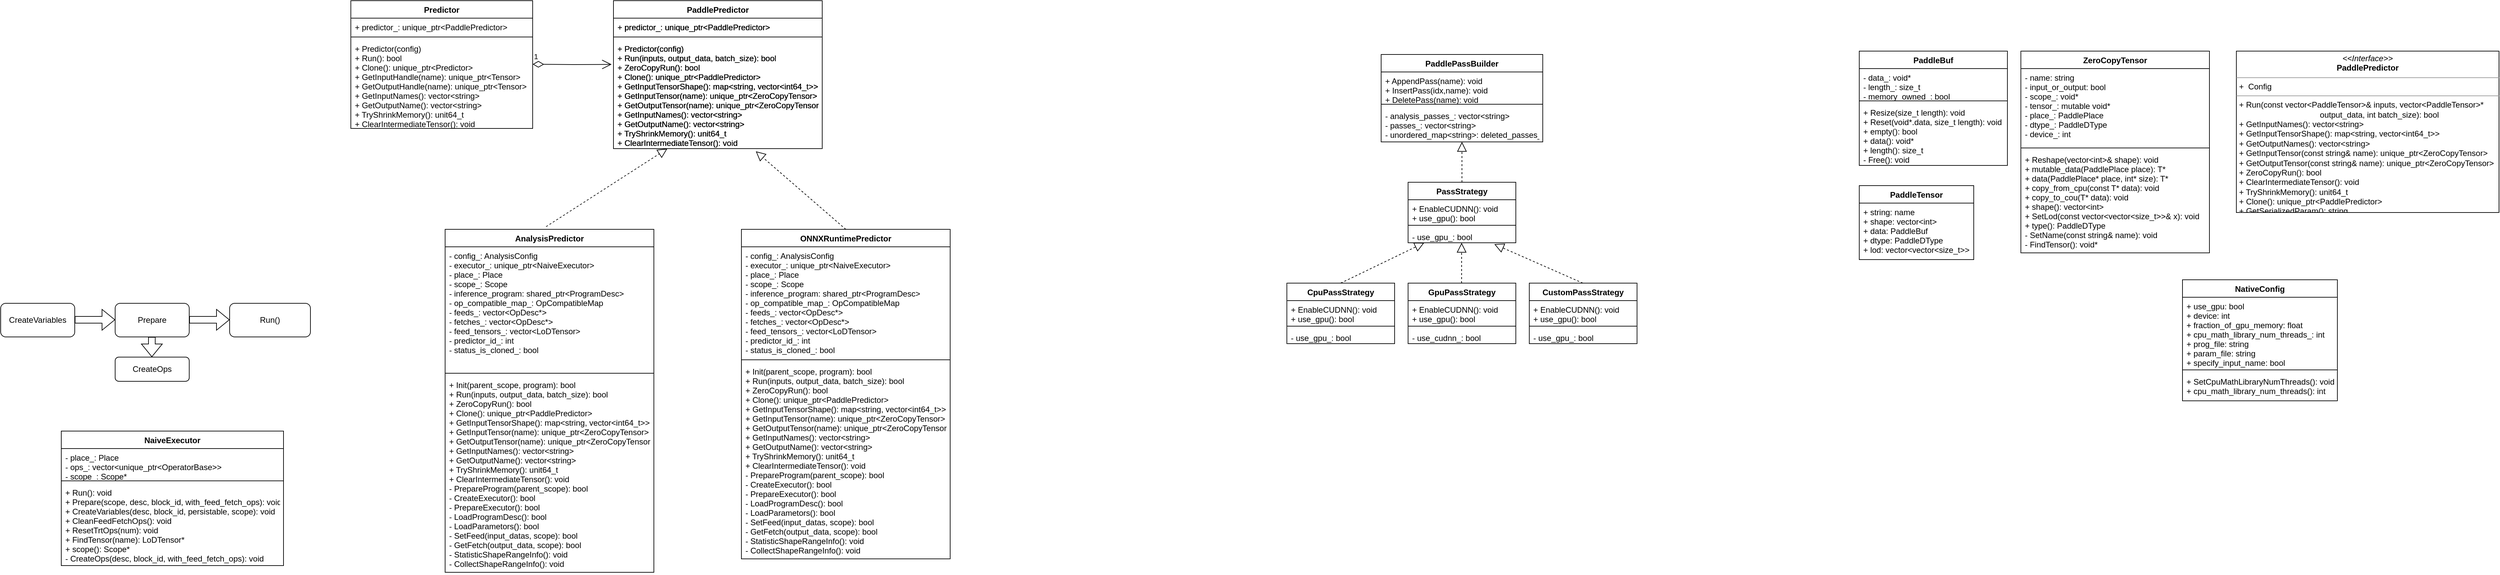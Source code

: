 <mxfile version="20.3.0" type="device" pages="4"><diagram id="AWOcZCu43fl_KOLMqHl1" name="predictor"><mxGraphModel dx="3247" dy="1760" grid="1" gridSize="10" guides="1" tooltips="1" connect="1" arrows="1" fold="1" page="1" pageScale="1" pageWidth="827" pageHeight="1169" math="0" shadow="0"><root><mxCell id="0"/><mxCell id="1" parent="0"/><mxCell id="0PC621j1DnHE-il28fqa-1" value="PaddlePassBuilder" style="swimlane;fontStyle=1;align=center;verticalAlign=top;childLayout=stackLayout;horizontal=1;startSize=26;horizontalStack=0;resizeParent=1;resizeParentMax=0;resizeLast=0;collapsible=1;marginBottom=0;" parent="1" vertex="1"><mxGeometry x="200" y="70" width="240" height="130" as="geometry"/></mxCell><mxCell id="0PC621j1DnHE-il28fqa-2" value="+ AppendPass(name): void&#10;+ InsertPass(idx,name): void&#10;+ DeletePass(name): void " style="text;strokeColor=none;fillColor=none;align=left;verticalAlign=top;spacingLeft=4;spacingRight=4;overflow=hidden;rotatable=0;points=[[0,0.5],[1,0.5]];portConstraint=eastwest;" parent="0PC621j1DnHE-il28fqa-1" vertex="1"><mxGeometry y="26" width="240" height="44" as="geometry"/></mxCell><mxCell id="0PC621j1DnHE-il28fqa-3" value="" style="line;strokeWidth=1;fillColor=none;align=left;verticalAlign=middle;spacingTop=-1;spacingLeft=3;spacingRight=3;rotatable=0;labelPosition=right;points=[];portConstraint=eastwest;" parent="0PC621j1DnHE-il28fqa-1" vertex="1"><mxGeometry y="70" width="240" height="8" as="geometry"/></mxCell><mxCell id="0PC621j1DnHE-il28fqa-4" value="- analysis_passes_: vector&lt;string&gt;&#10;- passes_: vector&lt;string&gt;&#10;- unordered_map&lt;string&gt;: deleted_passes_" style="text;strokeColor=none;fillColor=none;align=left;verticalAlign=top;spacingLeft=4;spacingRight=4;overflow=hidden;rotatable=0;points=[[0,0.5],[1,0.5]];portConstraint=eastwest;" parent="0PC621j1DnHE-il28fqa-1" vertex="1"><mxGeometry y="78" width="240" height="52" as="geometry"/></mxCell><mxCell id="0PC621j1DnHE-il28fqa-5" value="PassStrategy" style="swimlane;fontStyle=1;align=center;verticalAlign=top;childLayout=stackLayout;horizontal=1;startSize=26;horizontalStack=0;resizeParent=1;resizeParentMax=0;resizeLast=0;collapsible=1;marginBottom=0;" parent="1" vertex="1"><mxGeometry x="240" y="260" width="160" height="90" as="geometry"/></mxCell><mxCell id="0PC621j1DnHE-il28fqa-6" value="+ EnableCUDNN(): void&#10;+ use_gpu(): bool " style="text;strokeColor=none;fillColor=none;align=left;verticalAlign=top;spacingLeft=4;spacingRight=4;overflow=hidden;rotatable=0;points=[[0,0.5],[1,0.5]];portConstraint=eastwest;" parent="0PC621j1DnHE-il28fqa-5" vertex="1"><mxGeometry y="26" width="160" height="34" as="geometry"/></mxCell><mxCell id="0PC621j1DnHE-il28fqa-7" value="" style="line;strokeWidth=1;fillColor=none;align=left;verticalAlign=middle;spacingTop=-1;spacingLeft=3;spacingRight=3;rotatable=0;labelPosition=right;points=[];portConstraint=eastwest;" parent="0PC621j1DnHE-il28fqa-5" vertex="1"><mxGeometry y="60" width="160" height="8" as="geometry"/></mxCell><mxCell id="0PC621j1DnHE-il28fqa-8" value="- use_gpu_: bool" style="text;strokeColor=none;fillColor=none;align=left;verticalAlign=top;spacingLeft=4;spacingRight=4;overflow=hidden;rotatable=0;points=[[0,0.5],[1,0.5]];portConstraint=eastwest;" parent="0PC621j1DnHE-il28fqa-5" vertex="1"><mxGeometry y="68" width="160" height="22" as="geometry"/></mxCell><mxCell id="To3ohxDtDqN2PO3YdR7x-1" value="CpuPassStrategy" style="swimlane;fontStyle=1;align=center;verticalAlign=top;childLayout=stackLayout;horizontal=1;startSize=26;horizontalStack=0;resizeParent=1;resizeParentMax=0;resizeLast=0;collapsible=1;marginBottom=0;" parent="1" vertex="1"><mxGeometry x="60" y="410" width="160" height="90" as="geometry"/></mxCell><mxCell id="To3ohxDtDqN2PO3YdR7x-2" value="+ EnableCUDNN(): void&#10;+ use_gpu(): bool " style="text;strokeColor=none;fillColor=none;align=left;verticalAlign=top;spacingLeft=4;spacingRight=4;overflow=hidden;rotatable=0;points=[[0,0.5],[1,0.5]];portConstraint=eastwest;" parent="To3ohxDtDqN2PO3YdR7x-1" vertex="1"><mxGeometry y="26" width="160" height="34" as="geometry"/></mxCell><mxCell id="To3ohxDtDqN2PO3YdR7x-3" value="" style="line;strokeWidth=1;fillColor=none;align=left;verticalAlign=middle;spacingTop=-1;spacingLeft=3;spacingRight=3;rotatable=0;labelPosition=right;points=[];portConstraint=eastwest;" parent="To3ohxDtDqN2PO3YdR7x-1" vertex="1"><mxGeometry y="60" width="160" height="8" as="geometry"/></mxCell><mxCell id="To3ohxDtDqN2PO3YdR7x-4" value="- use_gpu_: bool" style="text;strokeColor=none;fillColor=none;align=left;verticalAlign=top;spacingLeft=4;spacingRight=4;overflow=hidden;rotatable=0;points=[[0,0.5],[1,0.5]];portConstraint=eastwest;" parent="To3ohxDtDqN2PO3YdR7x-1" vertex="1"><mxGeometry y="68" width="160" height="22" as="geometry"/></mxCell><mxCell id="To3ohxDtDqN2PO3YdR7x-5" value="GpuPassStrategy" style="swimlane;fontStyle=1;align=center;verticalAlign=top;childLayout=stackLayout;horizontal=1;startSize=26;horizontalStack=0;resizeParent=1;resizeParentMax=0;resizeLast=0;collapsible=1;marginBottom=0;" parent="1" vertex="1"><mxGeometry x="240" y="410" width="160" height="90" as="geometry"/></mxCell><mxCell id="To3ohxDtDqN2PO3YdR7x-6" value="+ EnableCUDNN(): void&#10;+ use_gpu(): bool " style="text;strokeColor=none;fillColor=none;align=left;verticalAlign=top;spacingLeft=4;spacingRight=4;overflow=hidden;rotatable=0;points=[[0,0.5],[1,0.5]];portConstraint=eastwest;" parent="To3ohxDtDqN2PO3YdR7x-5" vertex="1"><mxGeometry y="26" width="160" height="34" as="geometry"/></mxCell><mxCell id="To3ohxDtDqN2PO3YdR7x-7" value="" style="line;strokeWidth=1;fillColor=none;align=left;verticalAlign=middle;spacingTop=-1;spacingLeft=3;spacingRight=3;rotatable=0;labelPosition=right;points=[];portConstraint=eastwest;" parent="To3ohxDtDqN2PO3YdR7x-5" vertex="1"><mxGeometry y="60" width="160" height="8" as="geometry"/></mxCell><mxCell id="To3ohxDtDqN2PO3YdR7x-8" value="- use_cudnn_: bool" style="text;strokeColor=none;fillColor=none;align=left;verticalAlign=top;spacingLeft=4;spacingRight=4;overflow=hidden;rotatable=0;points=[[0,0.5],[1,0.5]];portConstraint=eastwest;" parent="To3ohxDtDqN2PO3YdR7x-5" vertex="1"><mxGeometry y="68" width="160" height="22" as="geometry"/></mxCell><mxCell id="To3ohxDtDqN2PO3YdR7x-9" value="CustomPassStrategy" style="swimlane;fontStyle=1;align=center;verticalAlign=top;childLayout=stackLayout;horizontal=1;startSize=26;horizontalStack=0;resizeParent=1;resizeParentMax=0;resizeLast=0;collapsible=1;marginBottom=0;" parent="1" vertex="1"><mxGeometry x="420" y="410" width="160" height="90" as="geometry"/></mxCell><mxCell id="To3ohxDtDqN2PO3YdR7x-10" value="+ EnableCUDNN(): void&#10;+ use_gpu(): bool " style="text;strokeColor=none;fillColor=none;align=left;verticalAlign=top;spacingLeft=4;spacingRight=4;overflow=hidden;rotatable=0;points=[[0,0.5],[1,0.5]];portConstraint=eastwest;" parent="To3ohxDtDqN2PO3YdR7x-9" vertex="1"><mxGeometry y="26" width="160" height="34" as="geometry"/></mxCell><mxCell id="To3ohxDtDqN2PO3YdR7x-11" value="" style="line;strokeWidth=1;fillColor=none;align=left;verticalAlign=middle;spacingTop=-1;spacingLeft=3;spacingRight=3;rotatable=0;labelPosition=right;points=[];portConstraint=eastwest;" parent="To3ohxDtDqN2PO3YdR7x-9" vertex="1"><mxGeometry y="60" width="160" height="8" as="geometry"/></mxCell><mxCell id="To3ohxDtDqN2PO3YdR7x-12" value="- use_gpu_: bool" style="text;strokeColor=none;fillColor=none;align=left;verticalAlign=top;spacingLeft=4;spacingRight=4;overflow=hidden;rotatable=0;points=[[0,0.5],[1,0.5]];portConstraint=eastwest;" parent="To3ohxDtDqN2PO3YdR7x-9" vertex="1"><mxGeometry y="68" width="160" height="22" as="geometry"/></mxCell><mxCell id="_3LczgY9_utupDHkrhA6-1" value="" style="endArrow=block;dashed=1;endFill=0;endSize=12;html=1;rounded=0;exitX=0.5;exitY=0;exitDx=0;exitDy=0;entryX=0.15;entryY=1;entryDx=0;entryDy=0;entryPerimeter=0;" parent="1" source="To3ohxDtDqN2PO3YdR7x-1" target="0PC621j1DnHE-il28fqa-8" edge="1"><mxGeometry width="160" relative="1" as="geometry"><mxPoint x="330" y="310" as="sourcePoint"/><mxPoint x="490" y="310" as="targetPoint"/></mxGeometry></mxCell><mxCell id="_3LczgY9_utupDHkrhA6-2" value="" style="endArrow=block;dashed=1;endFill=0;endSize=12;html=1;rounded=0;exitX=0.5;exitY=0;exitDx=0;exitDy=0;entryX=0.5;entryY=1;entryDx=0;entryDy=0;entryPerimeter=0;" parent="1" target="0PC621j1DnHE-il28fqa-4" edge="1"><mxGeometry width="160" relative="1" as="geometry"><mxPoint x="320" y="260" as="sourcePoint"/><mxPoint x="444" y="200" as="targetPoint"/></mxGeometry></mxCell><mxCell id="_3LczgY9_utupDHkrhA6-3" value="" style="endArrow=block;dashed=1;endFill=0;endSize=12;html=1;rounded=0;exitX=0.5;exitY=0;exitDx=0;exitDy=0;entryX=0.5;entryY=1;entryDx=0;entryDy=0;entryPerimeter=0;" parent="1" edge="1"><mxGeometry width="160" relative="1" as="geometry"><mxPoint x="319.5" y="410" as="sourcePoint"/><mxPoint x="319.5" y="350" as="targetPoint"/></mxGeometry></mxCell><mxCell id="_3LczgY9_utupDHkrhA6-4" value="" style="endArrow=block;dashed=1;endFill=0;endSize=12;html=1;rounded=0;exitX=0.5;exitY=0;exitDx=0;exitDy=0;entryX=0.8;entryY=1.091;entryDx=0;entryDy=0;entryPerimeter=0;" parent="1" target="0PC621j1DnHE-il28fqa-8" edge="1"><mxGeometry width="160" relative="1" as="geometry"><mxPoint x="499.5" y="410" as="sourcePoint"/><mxPoint x="499.5" y="350" as="targetPoint"/></mxGeometry></mxCell><mxCell id="L10KInEkzs56nY5DB1OX-1" value="NaiveExecutor" style="swimlane;fontStyle=1;align=center;verticalAlign=top;childLayout=stackLayout;horizontal=1;startSize=26;horizontalStack=0;resizeParent=1;resizeParentMax=0;resizeLast=0;collapsible=1;marginBottom=0;" parent="1" vertex="1"><mxGeometry x="-1760" y="630" width="330" height="200" as="geometry"/></mxCell><mxCell id="L10KInEkzs56nY5DB1OX-2" value="- place_: Place&#10;- ops_: vector&lt;unique_ptr&lt;OperatorBase&gt;&gt;&#10;- scope_: Scope*" style="text;strokeColor=none;fillColor=none;align=left;verticalAlign=top;spacingLeft=4;spacingRight=4;overflow=hidden;rotatable=0;points=[[0,0.5],[1,0.5]];portConstraint=eastwest;" parent="L10KInEkzs56nY5DB1OX-1" vertex="1"><mxGeometry y="26" width="330" height="44" as="geometry"/></mxCell><mxCell id="L10KInEkzs56nY5DB1OX-3" value="" style="line;strokeWidth=1;fillColor=none;align=left;verticalAlign=middle;spacingTop=-1;spacingLeft=3;spacingRight=3;rotatable=0;labelPosition=right;points=[];portConstraint=eastwest;" parent="L10KInEkzs56nY5DB1OX-1" vertex="1"><mxGeometry y="70" width="330" height="8" as="geometry"/></mxCell><mxCell id="L10KInEkzs56nY5DB1OX-4" value="+ Run(): void&#10;+ Prepare(scope, desc, block_id, with_feed_fetch_ops): void&#10;+ CreateVariables(desc, block_id, persistable, scope): void&#10;+ CleanFeedFetchOps(): void&#10;+ ResetTrtOps(num): void&#10;+ FindTensor(name): LoDTensor*&#10;+ scope(): Scope*&#10;- CreateOps(desc, block_id, with_feed_fetch_ops): void" style="text;strokeColor=none;fillColor=none;align=left;verticalAlign=top;spacingLeft=4;spacingRight=4;overflow=hidden;rotatable=0;points=[[0,0.5],[1,0.5]];portConstraint=eastwest;" parent="L10KInEkzs56nY5DB1OX-1" vertex="1"><mxGeometry y="78" width="330" height="122" as="geometry"/></mxCell><mxCell id="L10KInEkzs56nY5DB1OX-5" value="Predictor" style="swimlane;fontStyle=1;align=center;verticalAlign=top;childLayout=stackLayout;horizontal=1;startSize=26;horizontalStack=0;resizeParent=1;resizeParentMax=0;resizeLast=0;collapsible=1;marginBottom=0;" parent="1" vertex="1"><mxGeometry x="-1330" y="-10" width="270" height="190" as="geometry"/></mxCell><mxCell id="L10KInEkzs56nY5DB1OX-6" value="+ predictor_: unique_ptr&lt;PaddlePredictor&gt;" style="text;strokeColor=none;fillColor=none;align=left;verticalAlign=top;spacingLeft=4;spacingRight=4;overflow=hidden;rotatable=0;points=[[0,0.5],[1,0.5]];portConstraint=eastwest;" parent="L10KInEkzs56nY5DB1OX-5" vertex="1"><mxGeometry y="26" width="270" height="24" as="geometry"/></mxCell><mxCell id="L10KInEkzs56nY5DB1OX-7" value="" style="line;strokeWidth=1;fillColor=none;align=left;verticalAlign=middle;spacingTop=-1;spacingLeft=3;spacingRight=3;rotatable=0;labelPosition=right;points=[];portConstraint=eastwest;" parent="L10KInEkzs56nY5DB1OX-5" vertex="1"><mxGeometry y="50" width="270" height="8" as="geometry"/></mxCell><mxCell id="L10KInEkzs56nY5DB1OX-8" value="+ Predictor(config)&#10;+ Run(): bool&#10;+ Clone(): unique_ptr&lt;Predictor&gt;&#10;+ GetInputHandle(name): unique_ptr&lt;Tensor&gt;&#10;+ GetOutputHandle(name): unique_ptr&lt;Tensor&gt;&#10;+ GetInputNames(): vector&lt;string&gt;&#10;+ GetOutputName(): vector&lt;string&gt;&#10;+ TryShrinkMemory(): unit64_t&#10;+ ClearIntermediateTensor(): void" style="text;strokeColor=none;fillColor=none;align=left;verticalAlign=top;spacingLeft=4;spacingRight=4;overflow=hidden;rotatable=0;points=[[0,0.5],[1,0.5]];portConstraint=eastwest;" parent="L10KInEkzs56nY5DB1OX-5" vertex="1"><mxGeometry y="58" width="270" height="132" as="geometry"/></mxCell><mxCell id="L10KInEkzs56nY5DB1OX-9" value="PaddlePredictor" style="swimlane;fontStyle=1;align=center;verticalAlign=top;childLayout=stackLayout;horizontal=1;startSize=26;horizontalStack=0;resizeParent=1;resizeParentMax=0;resizeLast=0;collapsible=1;marginBottom=0;" parent="1" vertex="1"><mxGeometry x="-940" y="-10" width="310" height="220" as="geometry"/></mxCell><mxCell id="L10KInEkzs56nY5DB1OX-10" value="+ predictor_: unique_ptr&lt;PaddlePredictor&gt;" style="text;strokeColor=none;fillColor=none;align=left;verticalAlign=top;spacingLeft=4;spacingRight=4;overflow=hidden;rotatable=0;points=[[0,0.5],[1,0.5]];portConstraint=eastwest;" parent="L10KInEkzs56nY5DB1OX-9" vertex="1"><mxGeometry y="26" width="310" height="24" as="geometry"/></mxCell><mxCell id="L10KInEkzs56nY5DB1OX-11" value="" style="line;strokeWidth=1;fillColor=none;align=left;verticalAlign=middle;spacingTop=-1;spacingLeft=3;spacingRight=3;rotatable=0;labelPosition=right;points=[];portConstraint=eastwest;" parent="L10KInEkzs56nY5DB1OX-9" vertex="1"><mxGeometry y="50" width="310" height="8" as="geometry"/></mxCell><mxCell id="L10KInEkzs56nY5DB1OX-12" value="+ Predictor(config)&#10;+ Run(inputs, output_data, batch_size): bool&#10;+ ZeroCopyRun(): bool&#10;+ Clone(): unique_ptr&lt;PaddlePredictor&gt;&#10;+ GetInputTensorShape(): map&lt;string, vector&lt;int64_t&gt;&gt;&#10;+ GetInputTensor(name): unique_ptr&lt;ZeroCopyTensor&gt;&#10;+ GetOutputTensor(name): unique_ptr&lt;ZeroCopyTensor&gt;&#10;+ GetInputNames(): vector&lt;string&gt;&#10;+ GetOutputName(): vector&lt;string&gt;&#10;+ TryShrinkMemory(): unit64_t&#10;+ ClearIntermediateTensor(): void" style="text;strokeColor=none;fillColor=none;align=left;verticalAlign=top;spacingLeft=4;spacingRight=4;overflow=hidden;rotatable=0;points=[[0,0.5],[1,0.5]];portConstraint=eastwest;" parent="L10KInEkzs56nY5DB1OX-9" vertex="1"><mxGeometry y="58" width="310" height="162" as="geometry"/></mxCell><mxCell id="L10KInEkzs56nY5DB1OX-13" value="AnalysisPredictor" style="swimlane;fontStyle=1;align=center;verticalAlign=top;childLayout=stackLayout;horizontal=1;startSize=26;horizontalStack=0;resizeParent=1;resizeParentMax=0;resizeLast=0;collapsible=1;marginBottom=0;" parent="1" vertex="1"><mxGeometry x="-1190" y="330" width="310" height="510" as="geometry"/></mxCell><mxCell id="L10KInEkzs56nY5DB1OX-14" value="- config_: AnalysisConfig&#10;- executor_: unique_ptr&lt;NaiveExecutor&gt;&#10;- place_: Place&#10;- scope_: Scope&#10;- inference_program: shared_ptr&lt;ProgramDesc&gt;&#10;- op_compatible_map_: OpCompatibleMap&#10;- feeds_: vector&lt;OpDesc*&gt;&#10;- fetches_: vector&lt;OpDesc*&gt;&#10;- feed_tensors_: vector&lt;LoDTensor&gt;&#10;- predictor_id_: int&#10;- status_is_cloned_: bool" style="text;strokeColor=none;fillColor=none;align=left;verticalAlign=top;spacingLeft=4;spacingRight=4;overflow=hidden;rotatable=0;points=[[0,0.5],[1,0.5]];portConstraint=eastwest;" parent="L10KInEkzs56nY5DB1OX-13" vertex="1"><mxGeometry y="26" width="310" height="184" as="geometry"/></mxCell><mxCell id="L10KInEkzs56nY5DB1OX-15" value="" style="line;strokeWidth=1;fillColor=none;align=left;verticalAlign=middle;spacingTop=-1;spacingLeft=3;spacingRight=3;rotatable=0;labelPosition=right;points=[];portConstraint=eastwest;" parent="L10KInEkzs56nY5DB1OX-13" vertex="1"><mxGeometry y="210" width="310" height="8" as="geometry"/></mxCell><mxCell id="L10KInEkzs56nY5DB1OX-16" value="+ Init(parent_scope, program): bool&#10;+ Run(inputs, output_data, batch_size): bool&#10;+ ZeroCopyRun(): bool&#10;+ Clone(): unique_ptr&lt;PaddlePredictor&gt;&#10;+ GetInputTensorShape(): map&lt;string, vector&lt;int64_t&gt;&gt;&#10;+ GetInputTensor(name): unique_ptr&lt;ZeroCopyTensor&gt;&#10;+ GetOutputTensor(name): unique_ptr&lt;ZeroCopyTensor&gt;&#10;+ GetInputNames(): vector&lt;string&gt;&#10;+ GetOutputName(): vector&lt;string&gt;&#10;+ TryShrinkMemory(): unit64_t&#10;+ ClearIntermediateTensor(): void&#10;- PrepareProgram(parent_scope): bool&#10;- CreateExecutor(): bool&#10;- PrepareExecutor(): bool&#10;- LoadProgramDesc(): bool&#10;- LoadParametors(): bool&#10;- SetFeed(input_datas, scope): bool&#10;- GetFetch(output_data, scope): bool&#10;- StatisticShapeRangeInfo(): void&#10;- CollectShapeRangeInfo(): void" style="text;strokeColor=none;fillColor=none;align=left;verticalAlign=top;spacingLeft=4;spacingRight=4;overflow=hidden;rotatable=0;points=[[0,0.5],[1,0.5]];portConstraint=eastwest;" parent="L10KInEkzs56nY5DB1OX-13" vertex="1"><mxGeometry y="218" width="310" height="292" as="geometry"/></mxCell><mxCell id="L10KInEkzs56nY5DB1OX-17" value="AnalysisPredictor" style="swimlane;fontStyle=1;align=center;verticalAlign=top;childLayout=stackLayout;horizontal=1;startSize=26;horizontalStack=0;resizeParent=1;resizeParentMax=0;resizeLast=0;collapsible=1;marginBottom=0;" parent="1" vertex="1"><mxGeometry x="-940" y="-10" width="310" height="220" as="geometry"/></mxCell><mxCell id="L10KInEkzs56nY5DB1OX-18" value="+ predictor_: unique_ptr&lt;PaddlePredictor&gt;" style="text;strokeColor=none;fillColor=none;align=left;verticalAlign=top;spacingLeft=4;spacingRight=4;overflow=hidden;rotatable=0;points=[[0,0.5],[1,0.5]];portConstraint=eastwest;" parent="L10KInEkzs56nY5DB1OX-17" vertex="1"><mxGeometry y="26" width="310" height="24" as="geometry"/></mxCell><mxCell id="L10KInEkzs56nY5DB1OX-19" value="" style="line;strokeWidth=1;fillColor=none;align=left;verticalAlign=middle;spacingTop=-1;spacingLeft=3;spacingRight=3;rotatable=0;labelPosition=right;points=[];portConstraint=eastwest;" parent="L10KInEkzs56nY5DB1OX-17" vertex="1"><mxGeometry y="50" width="310" height="8" as="geometry"/></mxCell><mxCell id="L10KInEkzs56nY5DB1OX-20" value="+ Predictor(config)&#10;+ Run(inputs, output_data, batch_size): bool&#10;+ ZeroCopyRun(): bool&#10;+ Clone(): unique_ptr&lt;PaddlePredictor&gt;&#10;+ GetInputTensorShape(): map&lt;string, vector&lt;int64_t&gt;&gt;&#10;+ GetInputTensor(name): unique_ptr&lt;ZeroCopyTensor&gt;&#10;+ GetOutputTensor(name): unique_ptr&lt;ZeroCopyTensor&gt;&#10;+ GetInputNames(): vector&lt;string&gt;&#10;+ GetOutputName(): vector&lt;string&gt;&#10;+ TryShrinkMemory(): unit64_t&#10;+ ClearIntermediateTensor(): void" style="text;strokeColor=none;fillColor=none;align=left;verticalAlign=top;spacingLeft=4;spacingRight=4;overflow=hidden;rotatable=0;points=[[0,0.5],[1,0.5]];portConstraint=eastwest;" parent="L10KInEkzs56nY5DB1OX-17" vertex="1"><mxGeometry y="58" width="310" height="162" as="geometry"/></mxCell><mxCell id="L10KInEkzs56nY5DB1OX-21" value="PaddlePredictor" style="swimlane;fontStyle=1;align=center;verticalAlign=top;childLayout=stackLayout;horizontal=1;startSize=26;horizontalStack=0;resizeParent=1;resizeParentMax=0;resizeLast=0;collapsible=1;marginBottom=0;" parent="1" vertex="1"><mxGeometry x="-940" y="-10" width="310" height="220" as="geometry"/></mxCell><mxCell id="L10KInEkzs56nY5DB1OX-22" value="+ predictor_: unique_ptr&lt;PaddlePredictor&gt;" style="text;strokeColor=none;fillColor=none;align=left;verticalAlign=top;spacingLeft=4;spacingRight=4;overflow=hidden;rotatable=0;points=[[0,0.5],[1,0.5]];portConstraint=eastwest;" parent="L10KInEkzs56nY5DB1OX-21" vertex="1"><mxGeometry y="26" width="310" height="24" as="geometry"/></mxCell><mxCell id="L10KInEkzs56nY5DB1OX-23" value="" style="line;strokeWidth=1;fillColor=none;align=left;verticalAlign=middle;spacingTop=-1;spacingLeft=3;spacingRight=3;rotatable=0;labelPosition=right;points=[];portConstraint=eastwest;" parent="L10KInEkzs56nY5DB1OX-21" vertex="1"><mxGeometry y="50" width="310" height="8" as="geometry"/></mxCell><mxCell id="L10KInEkzs56nY5DB1OX-24" value="+ Predictor(config)&#10;+ Run(inputs, output_data, batch_size): bool&#10;+ ZeroCopyRun(): bool&#10;+ Clone(): unique_ptr&lt;PaddlePredictor&gt;&#10;+ GetInputTensorShape(): map&lt;string, vector&lt;int64_t&gt;&gt;&#10;+ GetInputTensor(name): unique_ptr&lt;ZeroCopyTensor&gt;&#10;+ GetOutputTensor(name): unique_ptr&lt;ZeroCopyTensor&gt;&#10;+ GetInputNames(): vector&lt;string&gt;&#10;+ GetOutputName(): vector&lt;string&gt;&#10;+ TryShrinkMemory(): unit64_t&#10;+ ClearIntermediateTensor(): void" style="text;strokeColor=none;fillColor=none;align=left;verticalAlign=top;spacingLeft=4;spacingRight=4;overflow=hidden;rotatable=0;points=[[0,0.5],[1,0.5]];portConstraint=eastwest;" parent="L10KInEkzs56nY5DB1OX-21" vertex="1"><mxGeometry y="58" width="310" height="162" as="geometry"/></mxCell><mxCell id="L10KInEkzs56nY5DB1OX-25" value="" style="endArrow=block;dashed=1;endFill=0;endSize=12;html=1;rounded=0;entryX=0.682;entryY=1.025;entryDx=0;entryDy=0;entryPerimeter=0;exitX=0.5;exitY=0;exitDx=0;exitDy=0;" parent="1" source="L10KInEkzs56nY5DB1OX-27" target="L10KInEkzs56nY5DB1OX-24" edge="1"><mxGeometry width="160" relative="1" as="geometry"><mxPoint x="-625.5" y="280" as="sourcePoint"/><mxPoint x="-625.5" y="210" as="targetPoint"/></mxGeometry></mxCell><mxCell id="L10KInEkzs56nY5DB1OX-26" value="1" style="endArrow=open;html=1;endSize=12;startArrow=diamondThin;startSize=14;startFill=0;edgeStyle=orthogonalEdgeStyle;align=left;verticalAlign=bottom;rounded=0;entryX=-0.009;entryY=0.227;entryDx=0;entryDy=0;entryPerimeter=0;" parent="1" target="L10KInEkzs56nY5DB1OX-24" edge="1"><mxGeometry x="-1" y="3" relative="1" as="geometry"><mxPoint x="-1060" y="84.5" as="sourcePoint"/><mxPoint x="-940" y="94" as="targetPoint"/><Array as="points"/></mxGeometry></mxCell><mxCell id="L10KInEkzs56nY5DB1OX-27" value="ONNXRuntimePredictor" style="swimlane;fontStyle=1;align=center;verticalAlign=top;childLayout=stackLayout;horizontal=1;startSize=26;horizontalStack=0;resizeParent=1;resizeParentMax=0;resizeLast=0;collapsible=1;marginBottom=0;" parent="1" vertex="1"><mxGeometry x="-750" y="330" width="310" height="490" as="geometry"/></mxCell><mxCell id="L10KInEkzs56nY5DB1OX-28" value="- config_: AnalysisConfig&#10;- executor_: unique_ptr&lt;NaiveExecutor&gt;&#10;- place_: Place&#10;- scope_: Scope&#10;- inference_program: shared_ptr&lt;ProgramDesc&gt;&#10;- op_compatible_map_: OpCompatibleMap&#10;- feeds_: vector&lt;OpDesc*&gt;&#10;- fetches_: vector&lt;OpDesc*&gt;&#10;- feed_tensors_: vector&lt;LoDTensor&gt;&#10;- predictor_id_: int&#10;- status_is_cloned_: bool" style="text;strokeColor=none;fillColor=none;align=left;verticalAlign=top;spacingLeft=4;spacingRight=4;overflow=hidden;rotatable=0;points=[[0,0.5],[1,0.5]];portConstraint=eastwest;" parent="L10KInEkzs56nY5DB1OX-27" vertex="1"><mxGeometry y="26" width="310" height="164" as="geometry"/></mxCell><mxCell id="L10KInEkzs56nY5DB1OX-29" value="" style="line;strokeWidth=1;fillColor=none;align=left;verticalAlign=middle;spacingTop=-1;spacingLeft=3;spacingRight=3;rotatable=0;labelPosition=right;points=[];portConstraint=eastwest;" parent="L10KInEkzs56nY5DB1OX-27" vertex="1"><mxGeometry y="190" width="310" height="8" as="geometry"/></mxCell><mxCell id="L10KInEkzs56nY5DB1OX-30" value="+ Init(parent_scope, program): bool&#10;+ Run(inputs, output_data, batch_size): bool&#10;+ ZeroCopyRun(): bool&#10;+ Clone(): unique_ptr&lt;PaddlePredictor&gt;&#10;+ GetInputTensorShape(): map&lt;string, vector&lt;int64_t&gt;&gt;&#10;+ GetInputTensor(name): unique_ptr&lt;ZeroCopyTensor&gt;&#10;+ GetOutputTensor(name): unique_ptr&lt;ZeroCopyTensor&gt;&#10;+ GetInputNames(): vector&lt;string&gt;&#10;+ GetOutputName(): vector&lt;string&gt;&#10;+ TryShrinkMemory(): unit64_t&#10;+ ClearIntermediateTensor(): void&#10;- PrepareProgram(parent_scope): bool&#10;- CreateExecutor(): bool&#10;- PrepareExecutor(): bool&#10;- LoadProgramDesc(): bool&#10;- LoadParametors(): bool&#10;- SetFeed(input_datas, scope): bool&#10;- GetFetch(output_data, scope): bool&#10;- StatisticShapeRangeInfo(): void&#10;- CollectShapeRangeInfo(): void" style="text;strokeColor=none;fillColor=none;align=left;verticalAlign=top;spacingLeft=4;spacingRight=4;overflow=hidden;rotatable=0;points=[[0,0.5],[1,0.5]];portConstraint=eastwest;" parent="L10KInEkzs56nY5DB1OX-27" vertex="1"><mxGeometry y="198" width="310" height="292" as="geometry"/></mxCell><mxCell id="L10KInEkzs56nY5DB1OX-31" value="" style="endArrow=block;dashed=1;endFill=0;endSize=12;html=1;rounded=0;entryX=0.682;entryY=1.025;entryDx=0;entryDy=0;entryPerimeter=0;" parent="1" edge="1"><mxGeometry width="160" relative="1" as="geometry"><mxPoint x="-1040" y="326" as="sourcePoint"/><mxPoint x="-860" y="210" as="targetPoint"/></mxGeometry></mxCell><mxCell id="L10KInEkzs56nY5DB1OX-32" value="CreateVariables" style="rounded=1;whiteSpace=wrap;html=1;" parent="1" vertex="1"><mxGeometry x="-1850" y="440" width="110" height="50" as="geometry"/></mxCell><mxCell id="L10KInEkzs56nY5DB1OX-33" value="Prepare" style="rounded=1;whiteSpace=wrap;html=1;" parent="1" vertex="1"><mxGeometry x="-1680" y="440" width="110" height="50" as="geometry"/></mxCell><mxCell id="L10KInEkzs56nY5DB1OX-34" value="Run()" style="rounded=1;whiteSpace=wrap;html=1;" parent="1" vertex="1"><mxGeometry x="-1510" y="440" width="120" height="50" as="geometry"/></mxCell><mxCell id="L10KInEkzs56nY5DB1OX-35" value="CreateOps" style="rounded=1;whiteSpace=wrap;html=1;" parent="1" vertex="1"><mxGeometry x="-1680" y="520" width="110" height="36" as="geometry"/></mxCell><mxCell id="L10KInEkzs56nY5DB1OX-36" value="" style="shape=flexArrow;endArrow=classic;html=1;rounded=0;" parent="1" edge="1"><mxGeometry width="50" height="50" relative="1" as="geometry"><mxPoint x="-1740" y="464.5" as="sourcePoint"/><mxPoint x="-1680" y="464.5" as="targetPoint"/></mxGeometry></mxCell><mxCell id="L10KInEkzs56nY5DB1OX-37" value="" style="shape=flexArrow;endArrow=classic;html=1;rounded=0;" parent="1" edge="1"><mxGeometry width="50" height="50" relative="1" as="geometry"><mxPoint x="-1570" y="464.5" as="sourcePoint"/><mxPoint x="-1510" y="464.5" as="targetPoint"/></mxGeometry></mxCell><mxCell id="L10KInEkzs56nY5DB1OX-38" value="" style="shape=flexArrow;endArrow=classic;html=1;rounded=0;" parent="1" edge="1"><mxGeometry width="50" height="50" relative="1" as="geometry"><mxPoint x="-1625.5" y="490" as="sourcePoint"/><mxPoint x="-1625.5" y="520" as="targetPoint"/></mxGeometry></mxCell><mxCell id="zq2fW-XB1ZzCWlh6-YMj-1" value="NativeConfig" style="swimlane;fontStyle=1;align=center;verticalAlign=top;childLayout=stackLayout;horizontal=1;startSize=26;horizontalStack=0;resizeParent=1;resizeParentMax=0;resizeLast=0;collapsible=1;marginBottom=0;" vertex="1" parent="1"><mxGeometry x="1390" y="405" width="230" height="180" as="geometry"/></mxCell><mxCell id="zq2fW-XB1ZzCWlh6-YMj-2" value="+ use_gpu: bool&#10;+ device: int&#10;+ fraction_of_gpu_memory: float&#10;+ cpu_math_library_num_threads_: int&#10;+ prog_file: string&#10;+ param_file: string&#10;+ specify_input_name: bool" style="text;strokeColor=none;fillColor=none;align=left;verticalAlign=top;spacingLeft=4;spacingRight=4;overflow=hidden;rotatable=0;points=[[0,0.5],[1,0.5]];portConstraint=eastwest;" vertex="1" parent="zq2fW-XB1ZzCWlh6-YMj-1"><mxGeometry y="26" width="230" height="104" as="geometry"/></mxCell><mxCell id="zq2fW-XB1ZzCWlh6-YMj-3" value="" style="line;strokeWidth=1;fillColor=none;align=left;verticalAlign=middle;spacingTop=-1;spacingLeft=3;spacingRight=3;rotatable=0;labelPosition=right;points=[];portConstraint=eastwest;" vertex="1" parent="zq2fW-XB1ZzCWlh6-YMj-1"><mxGeometry y="130" width="230" height="8" as="geometry"/></mxCell><mxCell id="zq2fW-XB1ZzCWlh6-YMj-4" value="+ SetCpuMathLibraryNumThreads(): void&#10;+ cpu_math_library_num_threads(): int" style="text;strokeColor=none;fillColor=none;align=left;verticalAlign=top;spacingLeft=4;spacingRight=4;overflow=hidden;rotatable=0;points=[[0,0.5],[1,0.5]];portConstraint=eastwest;" vertex="1" parent="zq2fW-XB1ZzCWlh6-YMj-1"><mxGeometry y="138" width="230" height="42" as="geometry"/></mxCell><mxCell id="zq2fW-XB1ZzCWlh6-YMj-5" value="PaddleBuf" style="swimlane;fontStyle=1;align=center;verticalAlign=top;childLayout=stackLayout;horizontal=1;startSize=26;horizontalStack=0;resizeParent=1;resizeParentMax=0;resizeLast=0;collapsible=1;marginBottom=0;" vertex="1" parent="1"><mxGeometry x="910" y="65" width="220" height="170" as="geometry"/></mxCell><mxCell id="zq2fW-XB1ZzCWlh6-YMj-6" value="- data_: void*&#10;- length_: size_t&#10;- memory_owned_: bool" style="text;strokeColor=none;fillColor=none;align=left;verticalAlign=top;spacingLeft=4;spacingRight=4;overflow=hidden;rotatable=0;points=[[0,0.5],[1,0.5]];portConstraint=eastwest;" vertex="1" parent="zq2fW-XB1ZzCWlh6-YMj-5"><mxGeometry y="26" width="220" height="44" as="geometry"/></mxCell><mxCell id="zq2fW-XB1ZzCWlh6-YMj-7" value="" style="line;strokeWidth=1;fillColor=none;align=left;verticalAlign=middle;spacingTop=-1;spacingLeft=3;spacingRight=3;rotatable=0;labelPosition=right;points=[];portConstraint=eastwest;" vertex="1" parent="zq2fW-XB1ZzCWlh6-YMj-5"><mxGeometry y="70" width="220" height="8" as="geometry"/></mxCell><mxCell id="zq2fW-XB1ZzCWlh6-YMj-8" value="+ Resize(size_t length): void&#10;+ Reset(void*.data, size_t length): void&#10;+ empty(): bool&#10;+ data(): void*&#10;+ length(): size_t&#10;- Free(): void" style="text;strokeColor=none;fillColor=none;align=left;verticalAlign=top;spacingLeft=4;spacingRight=4;overflow=hidden;rotatable=0;points=[[0,0.5],[1,0.5]];portConstraint=eastwest;" vertex="1" parent="zq2fW-XB1ZzCWlh6-YMj-5"><mxGeometry y="78" width="220" height="92" as="geometry"/></mxCell><mxCell id="zq2fW-XB1ZzCWlh6-YMj-9" value="PaddleTensor" style="swimlane;fontStyle=1;align=center;verticalAlign=top;childLayout=stackLayout;horizontal=1;startSize=26;horizontalStack=0;resizeParent=1;resizeParentMax=0;resizeLast=0;collapsible=1;marginBottom=0;" vertex="1" parent="1"><mxGeometry x="910" y="265" width="170" height="110" as="geometry"/></mxCell><mxCell id="zq2fW-XB1ZzCWlh6-YMj-10" value="+ string: name&#10;+ shape: vector&lt;int&gt;&#10;+ data: PaddleBuf&#10;+ dtype: PaddleDType&#10;+ lod: vector&lt;vector&lt;size_t&gt;&gt;" style="text;strokeColor=none;fillColor=none;align=left;verticalAlign=top;spacingLeft=4;spacingRight=4;overflow=hidden;rotatable=0;points=[[0,0.5],[1,0.5]];portConstraint=eastwest;" vertex="1" parent="zq2fW-XB1ZzCWlh6-YMj-9"><mxGeometry y="26" width="170" height="84" as="geometry"/></mxCell><mxCell id="zq2fW-XB1ZzCWlh6-YMj-11" value="ZeroCopyTensor" style="swimlane;fontStyle=1;align=center;verticalAlign=top;childLayout=stackLayout;horizontal=1;startSize=26;horizontalStack=0;resizeParent=1;resizeParentMax=0;resizeLast=0;collapsible=1;marginBottom=0;" vertex="1" parent="1"><mxGeometry x="1150" y="65" width="280" height="300" as="geometry"/></mxCell><mxCell id="zq2fW-XB1ZzCWlh6-YMj-12" value="- name: string&#10;- input_or_output: bool&#10;- scope_: void*&#10;- tensor_: mutable void*&#10;- place_: PaddlePlace&#10;- dtype_: PaddleDType&#10;- device_: int" style="text;strokeColor=none;fillColor=none;align=left;verticalAlign=top;spacingLeft=4;spacingRight=4;overflow=hidden;rotatable=0;points=[[0,0.5],[1,0.5]];portConstraint=eastwest;" vertex="1" parent="zq2fW-XB1ZzCWlh6-YMj-11"><mxGeometry y="26" width="280" height="114" as="geometry"/></mxCell><mxCell id="zq2fW-XB1ZzCWlh6-YMj-13" value="" style="line;strokeWidth=1;fillColor=none;align=left;verticalAlign=middle;spacingTop=-1;spacingLeft=3;spacingRight=3;rotatable=0;labelPosition=right;points=[];portConstraint=eastwest;" vertex="1" parent="zq2fW-XB1ZzCWlh6-YMj-11"><mxGeometry y="140" width="280" height="8" as="geometry"/></mxCell><mxCell id="zq2fW-XB1ZzCWlh6-YMj-14" value="+ Reshape(vector&lt;int&gt;&amp; shape): void&#10;+ mutable_data(PaddlePlace place): T*&#10;+ data(PaddlePlace* place, int* size): T*&#10;+ copy_from_cpu(const T* data): void&#10;+ copy_to_cou(T* data): void&#10;+ shape(): vector&lt;int&gt;&#10;+ SetLod(const vector&lt;vector&lt;size_t&gt;&gt;&amp; x): void&#10;+ type(): PaddleDType&#10;- SetName(const string&amp; name): void&#10;- FindTensor(): void*" style="text;strokeColor=none;fillColor=none;align=left;verticalAlign=top;spacingLeft=4;spacingRight=4;overflow=hidden;rotatable=0;points=[[0,0.5],[1,0.5]];portConstraint=eastwest;" vertex="1" parent="zq2fW-XB1ZzCWlh6-YMj-11"><mxGeometry y="148" width="280" height="152" as="geometry"/></mxCell><mxCell id="zq2fW-XB1ZzCWlh6-YMj-15" value="&lt;p style=&quot;margin: 0px ; margin-top: 4px ; text-align: center&quot;&gt;&lt;i&gt;&amp;lt;&amp;lt;Interface&amp;gt;&amp;gt;&lt;/i&gt;&lt;br&gt;&lt;b&gt;PaddlePredictor&lt;/b&gt;&lt;/p&gt;&lt;hr size=&quot;1&quot;&gt;&lt;p style=&quot;margin: 0px ; margin-left: 4px&quot;&gt;+&amp;nbsp; Config&lt;br&gt;&lt;/p&gt;&lt;hr size=&quot;1&quot;&gt;&lt;p style=&quot;margin: 0px ; margin-left: 4px&quot;&gt;+ Run(const vector&amp;lt;PaddleTensor&amp;gt;&amp;amp; inputs,&amp;nbsp;&lt;span&gt;vector&amp;lt;PaddleTensor&amp;gt;*&lt;/span&gt;&lt;/p&gt;&lt;p style=&quot;margin: 0px ; margin-left: 4px&quot;&gt;&lt;span&gt;&amp;nbsp; &amp;nbsp; &amp;nbsp; &amp;nbsp; &amp;nbsp; &amp;nbsp; &amp;nbsp; &amp;nbsp; &amp;nbsp; &amp;nbsp; &amp;nbsp; &amp;nbsp; &amp;nbsp; &amp;nbsp; &amp;nbsp; &amp;nbsp; &amp;nbsp; &amp;nbsp;&amp;nbsp;&lt;/span&gt;&lt;span&gt;output_data, int batch_size): bool&lt;/span&gt;&lt;/p&gt;&lt;p style=&quot;margin: 0px ; margin-left: 4px&quot;&gt;+ GetInputNames(): vector&amp;lt;string&amp;gt;&lt;/p&gt;&lt;p style=&quot;margin: 0px ; margin-left: 4px&quot;&gt;+ GetInputTensorShape(): map&amp;lt;string, vector&amp;lt;int64_t&amp;gt;&amp;gt;&lt;/p&gt;&lt;p style=&quot;margin: 0px ; margin-left: 4px&quot;&gt;+ GetOutputNames(): vector&amp;lt;string&amp;gt;&lt;/p&gt;&lt;p style=&quot;margin: 0px ; margin-left: 4px&quot;&gt;+ GetInputTensor(const string&amp;amp; name): unique_ptr&amp;lt;ZeroCopyTensor&amp;gt;&lt;/p&gt;&lt;p style=&quot;margin: 0px ; margin-left: 4px&quot;&gt;+ GetOutputTensor(const string&amp;amp; name): unique_ptr&amp;lt;ZeroCopyTensor&amp;gt;&lt;br&gt;&lt;/p&gt;&lt;p style=&quot;margin: 0px ; margin-left: 4px&quot;&gt;+ ZeroCopyRun(): bool&lt;/p&gt;&lt;p style=&quot;margin: 0px ; margin-left: 4px&quot;&gt;+ ClearIntermediateTensor(): void&lt;/p&gt;&lt;p style=&quot;margin: 0px ; margin-left: 4px&quot;&gt;+ TryShrinkMemory(): unit64_t&lt;/p&gt;&lt;p style=&quot;margin: 0px ; margin-left: 4px&quot;&gt;+ Clone(): unique_ptr&amp;lt;PaddlePredictor&amp;gt;&lt;/p&gt;&lt;p style=&quot;margin: 0px ; margin-left: 4px&quot;&gt;+ GetSerializedParam(): string&lt;/p&gt;" style="verticalAlign=top;align=left;overflow=fill;fontSize=12;fontFamily=Helvetica;html=1;" vertex="1" parent="1"><mxGeometry x="1470" y="65" width="390" height="240" as="geometry"/></mxCell></root></mxGraphModel></diagram><diagram id="cR3-xlONGm5xld8N9M_C" name="operator"><mxGraphModel dx="2929" dy="1307" grid="1" gridSize="10" guides="1" tooltips="1" connect="1" arrows="1" fold="1" page="1" pageScale="1" pageWidth="827" pageHeight="1169" math="0" shadow="0"><root><mxCell id="0"/><mxCell id="1" parent="0"/><mxCell id="H6OJ4xTP3E_hszkMfUPg-1" value="OperatorWithKernel" style="swimlane;fontStyle=1;align=center;verticalAlign=top;childLayout=stackLayout;horizontal=1;startSize=26;horizontalStack=0;resizeParent=1;resizeParentMax=0;resizeLast=0;collapsible=1;marginBottom=0;" vertex="1" parent="1"><mxGeometry x="-670" y="660" width="451" height="510" as="geometry"/></mxCell><mxCell id="H6OJ4xTP3E_hszkMfUPg-2" value="- kernel_type_: unique_ptr&lt;OpKernelType&gt;&#10;- kernel_func_: unique_ptr&lt;OpKernelFunc&gt;&#10;- runtime_ctx_: unique_ptr&lt;RuntimeContext&gt;&#10;- pre_scope_: Scope*&#10;- need_prepare_data_: bool&#10;- need_prepare_phi_data_: bool&#10;- enable_cache_runtime_context_: bool&#10;- all_kernels_must_compute_runtime_shape_: bool&#10;- enable_cache_tranfer_scope_: bool&#10;- run_phi_kernel_: bool&#10;- run_kp_kernel_: bool&#10;- phi_kernel_: unique_ptr&lt;phi::Kernel&gt;&#10;- kernel_sig_: unique_ptr&lt;phi::KernelSig&gt;&#10;- arg_map_fn_: unique_ptr&lt;phi::ArgMappingFn&gt;&#10;&#10;- impl_: CacheImpl*" style="text;strokeColor=none;fillColor=none;align=left;verticalAlign=top;spacingLeft=4;spacingRight=4;overflow=hidden;rotatable=0;points=[[0,0.5],[1,0.5]];portConstraint=eastwest;" vertex="1" parent="H6OJ4xTP3E_hszkMfUPg-1"><mxGeometry y="26" width="451" height="234" as="geometry"/></mxCell><mxCell id="H6OJ4xTP3E_hszkMfUPg-3" value="" style="line;strokeWidth=1;fillColor=none;align=left;verticalAlign=middle;spacingTop=-1;spacingLeft=3;spacingRight=3;rotatable=0;labelPosition=right;points=[];portConstraint=eastwest;strokeColor=inherit;" vertex="1" parent="H6OJ4xTP3E_hszkMfUPg-1"><mxGeometry y="260" width="451" height="8" as="geometry"/></mxCell><mxCell id="H6OJ4xTP3E_hszkMfUPg-4" value="+ SupportKernelType(kernel_type): bool&#10;+ InferShape(ctx): void&#10;+ RuntimeInferShape(scope, place, ctx): void&#10;+ GetPhiKernelArgs(ExecutionContext&amp;): phi::KernelSig&#10;+ ChoosePhiKernel(ExecutionContext&amp;): phi::KernelKey&#10;+ ChooseKernel(ExecutionContext&amp;): void&#10;+ BuildPhiKernelContext(RuntimeContext*, DeviceContext*, KernelContext*): void&#10;+ PhiKernelSig(): KernelSig*&#10;+ PhiKerne(): Kernel*&#10;+ ResetPhiKernel(Kernel*): void&#10;+ ResetKernelType(OpKernelType*): void&#10;+ AllOpKernels(): map&lt;string, OpKernelMap&gt;&#10;- RunImpl(Scope&amp;, Place&amp;): void&#10;- RunImpl(Scope&amp;, Place&amp;, RuntimeContext&amp;): void&#10;- PrepareData(Scope&amp;, OpKernelType&amp;, vector&lt;string&gt;*, RuntimeContext*): void" style="text;strokeColor=none;fillColor=none;align=left;verticalAlign=top;spacingLeft=4;spacingRight=4;overflow=hidden;rotatable=0;points=[[0,0.5],[1,0.5]];portConstraint=eastwest;" vertex="1" parent="H6OJ4xTP3E_hszkMfUPg-1"><mxGeometry y="268" width="451" height="242" as="geometry"/></mxCell><mxCell id="H6OJ4xTP3E_hszkMfUPg-5" value="&lt;p style=&quot;margin:0px;margin-top:4px;text-align:center;&quot;&gt;&lt;i&gt;&amp;lt;&amp;lt;Interface&amp;gt;&amp;gt;&lt;/i&gt;&lt;br&gt;&lt;b&gt;OpKernelBase&lt;/b&gt;&lt;/p&gt;&lt;hr size=&quot;1&quot;&gt;&lt;p style=&quot;margin:0px;margin-left:4px;&quot;&gt;&lt;span style=&quot;background-color: initial;&quot;&gt;+ Compute(const ExecutionContext&amp;amp;): void&lt;/span&gt;&lt;br&gt;&lt;/p&gt;" style="verticalAlign=top;align=left;overflow=fill;fontSize=12;fontFamily=Helvetica;html=1;" vertex="1" parent="1"><mxGeometry x="220" y="70" width="240" height="70" as="geometry"/></mxCell><mxCell id="H6OJ4xTP3E_hszkMfUPg-6" value="OperatorBase" style="swimlane;fontStyle=1;align=center;verticalAlign=top;childLayout=stackLayout;horizontal=1;startSize=26;horizontalStack=0;resizeParent=1;resizeParentMax=0;resizeLast=0;collapsible=1;marginBottom=0;" vertex="1" parent="1"><mxGeometry x="-240" y="60" width="300" height="500" as="geometry"/></mxCell><mxCell id="H6OJ4xTP3E_hszkMfUPg-7" value="- type_: string&#10;- inputs_: VarNameMap&#10;- outputs_: VarNameMap&#10;- attrs_: AttrMap&#10;- runtime_attrs_: AttrMap&#10;- info_: OpInfo*&#10;- run_by_executor_: bool" style="text;strokeColor=none;fillColor=none;align=left;verticalAlign=top;spacingLeft=4;spacingRight=4;overflow=hidden;rotatable=0;points=[[0,0.5],[1,0.5]];portConstraint=eastwest;" vertex="1" parent="H6OJ4xTP3E_hszkMfUPg-6"><mxGeometry y="26" width="300" height="104" as="geometry"/></mxCell><mxCell id="H6OJ4xTP3E_hszkMfUPg-8" value="" style="line;strokeWidth=1;fillColor=none;align=left;verticalAlign=middle;spacingTop=-1;spacingLeft=3;spacingRight=3;rotatable=0;labelPosition=right;points=[];portConstraint=eastwest;strokeColor=inherit;" vertex="1" parent="H6OJ4xTP3E_hszkMfUPg-6"><mxGeometry y="130" width="300" height="8" as="geometry"/></mxCell><mxCell id="H6OJ4xTP3E_hszkMfUPg-9" value="+ Run(scope, place): void&#10;+ RunImpl(scope, place): void&#10;+ Stop(): void&#10;+ Type(): string&#10;+ SupportGPU(): bool&#10;+ HasAttr(name): bool&#10;+ Attr(name): T&amp;&#10;+ SetAttr(string&amp; name, Attr&amp; v): void&#10;+ Attrs(): AttrMap&amp;&#10;+ RuntimeAttrs(): AttrMap&amp;&#10;+ SetRuntimeAttrs(runtime_attrs): void&#10;+ Inputs(): VarNameMap&amp;&#10;+ Outputs(): VarNameMap&amp;&#10;+ Info(): OpInfo&amp;&#10;+ HasInputs(name): bool&#10;+ Input(name): string&#10;+ Inputs(name): vector&lt;string&gt;&amp;&#10;+ InputVars(): vector&lt;string&gt;&#10;+ HasOutputs(name): bool&#10;+ Output(name): string&#10;+ Outputs(name): vector&lt;string&gt;&amp;&#10;+ OutputVars(): vector&lt;string&gt;&#10;+ SetIsCalledByExecutor(bool): void&#10;+ RuntimeInferShape(scope, place, ctx): void&#10;+ GetExecutionPlace(place): Place" style="text;strokeColor=none;fillColor=none;align=left;verticalAlign=top;spacingLeft=4;spacingRight=4;overflow=hidden;rotatable=0;points=[[0,0.5],[1,0.5]];portConstraint=eastwest;" vertex="1" parent="H6OJ4xTP3E_hszkMfUPg-6"><mxGeometry y="138" width="300" height="362" as="geometry"/></mxCell><mxCell id="H6OJ4xTP3E_hszkMfUPg-10" value="OpKernel" style="swimlane;fontStyle=0;childLayout=stackLayout;horizontal=1;startSize=26;fillColor=none;horizontalStack=0;resizeParent=1;resizeParentMax=0;resizeLast=0;collapsible=1;marginBottom=0;fontColor=none;" vertex="1" parent="1"><mxGeometry x="270" y="190" width="140" height="52" as="geometry"/></mxCell><mxCell id="H6OJ4xTP3E_hszkMfUPg-11" value="" style="endArrow=block;dashed=1;endFill=0;endSize=12;html=1;rounded=0;fontColor=none;exitX=0.5;exitY=0;exitDx=0;exitDy=0;entryX=0.5;entryY=1;entryDx=0;entryDy=0;" edge="1" parent="1" source="H6OJ4xTP3E_hszkMfUPg-10" target="H6OJ4xTP3E_hszkMfUPg-5"><mxGeometry width="160" relative="1" as="geometry"><mxPoint x="180" y="150" as="sourcePoint"/><mxPoint x="340" y="150" as="targetPoint"/></mxGeometry></mxCell><mxCell id="H6OJ4xTP3E_hszkMfUPg-12" value="KernelSignature" style="swimlane;fontStyle=1;align=center;verticalAlign=top;childLayout=stackLayout;horizontal=1;startSize=26;horizontalStack=0;resizeParent=1;resizeParentMax=0;resizeLast=0;collapsible=1;marginBottom=0;fontColor=none;" vertex="1" parent="1"><mxGeometry x="660" y="605" width="210" height="124" as="geometry"/></mxCell><mxCell id="H6OJ4xTP3E_hszkMfUPg-13" value="+ name: char*&#10;+ input_names: small_vector&lt;char*&gt;&#10;+ output_names: small_vector&lt;char*&gt;&#10;+ attr_names: small_vector&lt;char*&gt;" style="text;strokeColor=none;fillColor=none;align=left;verticalAlign=top;spacingLeft=4;spacingRight=4;overflow=hidden;rotatable=0;points=[[0,0.5],[1,0.5]];portConstraint=eastwest;fontColor=none;" vertex="1" parent="H6OJ4xTP3E_hszkMfUPg-12"><mxGeometry y="26" width="210" height="64" as="geometry"/></mxCell><mxCell id="H6OJ4xTP3E_hszkMfUPg-14" value="" style="line;strokeWidth=1;fillColor=none;align=left;verticalAlign=middle;spacingTop=-1;spacingLeft=3;spacingRight=3;rotatable=0;labelPosition=right;points=[];portConstraint=eastwest;strokeColor=inherit;fontColor=none;" vertex="1" parent="H6OJ4xTP3E_hszkMfUPg-12"><mxGeometry y="90" width="210" height="8" as="geometry"/></mxCell><mxCell id="H6OJ4xTP3E_hszkMfUPg-15" value="+ method(type): type" style="text;strokeColor=none;fillColor=none;align=left;verticalAlign=top;spacingLeft=4;spacingRight=4;overflow=hidden;rotatable=0;points=[[0,0.5],[1,0.5]];portConstraint=eastwest;fontColor=none;" vertex="1" parent="H6OJ4xTP3E_hszkMfUPg-12"><mxGeometry y="98" width="210" height="26" as="geometry"/></mxCell><mxCell id="H6OJ4xTP3E_hszkMfUPg-16" value="ArgumentMappingContext" style="swimlane;fontStyle=1;align=center;verticalAlign=top;childLayout=stackLayout;horizontal=1;startSize=26;horizontalStack=0;resizeParent=1;resizeParentMax=0;resizeLast=0;collapsible=1;marginBottom=0;fontColor=none;" vertex="1" parent="1"><mxGeometry x="660" y="780" width="210" height="140" as="geometry"/></mxCell><mxCell id="H6OJ4xTP3E_hszkMfUPg-17" value="+ field: type" style="text;strokeColor=none;fillColor=none;align=left;verticalAlign=top;spacingLeft=4;spacingRight=4;overflow=hidden;rotatable=0;points=[[0,0.5],[1,0.5]];portConstraint=eastwest;fontColor=none;" vertex="1" parent="H6OJ4xTP3E_hszkMfUPg-16"><mxGeometry y="26" width="210" height="26" as="geometry"/></mxCell><mxCell id="H6OJ4xTP3E_hszkMfUPg-18" value="" style="line;strokeWidth=1;fillColor=none;align=left;verticalAlign=middle;spacingTop=-1;spacingLeft=3;spacingRight=3;rotatable=0;labelPosition=right;points=[];portConstraint=eastwest;strokeColor=inherit;fontColor=none;" vertex="1" parent="H6OJ4xTP3E_hszkMfUPg-16"><mxGeometry y="52" width="210" height="8" as="geometry"/></mxCell><mxCell id="H6OJ4xTP3E_hszkMfUPg-19" value="+ HasInput(name): bool&#10;+ HasOutput(name): bool&#10;+ HasAttr(name): bool&#10;+ IsDenseTensorInput(name): bool&#10;+ IsDenseTensorOutput(name): bool" style="text;strokeColor=none;fillColor=none;align=left;verticalAlign=top;spacingLeft=4;spacingRight=4;overflow=hidden;rotatable=0;points=[[0,0.5],[1,0.5]];portConstraint=eastwest;fontColor=none;" vertex="1" parent="H6OJ4xTP3E_hszkMfUPg-16"><mxGeometry y="60" width="210" height="80" as="geometry"/></mxCell><mxCell id="H6OJ4xTP3E_hszkMfUPg-20" value="&lt;span style=&quot;text-align: left;&quot;&gt;OperatorWithKernel::RunImpl&lt;/span&gt;" style="rounded=1;whiteSpace=wrap;html=1;fontColor=none;" vertex="1" parent="1"><mxGeometry x="660" y="960" width="170" height="40" as="geometry"/></mxCell><mxCell id="H6OJ4xTP3E_hszkMfUPg-21" value="TensorRTEngineOp" style="swimlane;fontStyle=1;align=center;verticalAlign=top;childLayout=stackLayout;horizontal=1;startSize=26;horizontalStack=0;resizeParent=1;resizeParentMax=0;resizeLast=0;collapsible=1;marginBottom=0;fontColor=none;" vertex="1" parent="1"><mxGeometry x="-30" y="660" width="320" height="160" as="geometry"/></mxCell><mxCell id="H6OJ4xTP3E_hszkMfUPg-22" value="+ field: type" style="text;strokeColor=none;fillColor=none;align=left;verticalAlign=top;spacingLeft=4;spacingRight=4;overflow=hidden;rotatable=0;points=[[0,0.5],[1,0.5]];portConstraint=eastwest;fontColor=none;" vertex="1" parent="H6OJ4xTP3E_hszkMfUPg-21"><mxGeometry y="26" width="320" height="26" as="geometry"/></mxCell><mxCell id="H6OJ4xTP3E_hszkMfUPg-23" value="" style="line;strokeWidth=1;fillColor=none;align=left;verticalAlign=middle;spacingTop=-1;spacingLeft=3;spacingRight=3;rotatable=0;labelPosition=right;points=[];portConstraint=eastwest;strokeColor=inherit;fontColor=none;" vertex="1" parent="H6OJ4xTP3E_hszkMfUPg-21"><mxGeometry y="52" width="320" height="8" as="geometry"/></mxCell><mxCell id="H6OJ4xTP3E_hszkMfUPg-24" value="+ PrepareTRTEngine(Scope&amp;, TensorRTEngine*): void&#10;+ RunNativeImpl(Scope&amp;, Place&amp;): void&#10;+ RumImpl(Scope&amp;, Place&amp;): void&#10;+ RunCalibration(Scope&amp;, Place&amp;): void&#10;+ RunTrt(Scope&amp;, Place&amp;, TensorRTEngine*): void&#10;+ GetEngine(Scope&amp;, Place&amp;): TensorRTEngine*" style="text;strokeColor=none;fillColor=none;align=left;verticalAlign=top;spacingLeft=4;spacingRight=4;overflow=hidden;rotatable=0;points=[[0,0.5],[1,0.5]];portConstraint=eastwest;fontColor=none;" vertex="1" parent="H6OJ4xTP3E_hszkMfUPg-21"><mxGeometry y="60" width="320" height="100" as="geometry"/></mxCell><mxCell id="H6OJ4xTP3E_hszkMfUPg-25" value="" style="edgeStyle=orthogonalEdgeStyle;rounded=0;orthogonalLoop=1;jettySize=auto;html=1;fontColor=none;" edge="1" parent="1" source="H6OJ4xTP3E_hszkMfUPg-26" target="H6OJ4xTP3E_hszkMfUPg-28"><mxGeometry relative="1" as="geometry"/></mxCell><mxCell id="H6OJ4xTP3E_hszkMfUPg-26" value="RunCalibration" style="rounded=1;whiteSpace=wrap;html=1;fontColor=none;" vertex="1" parent="1"><mxGeometry x="-10" y="950" width="90" height="38" as="geometry"/></mxCell><mxCell id="H6OJ4xTP3E_hszkMfUPg-27" value="" style="edgeStyle=orthogonalEdgeStyle;rounded=0;orthogonalLoop=1;jettySize=auto;html=1;fontColor=none;" edge="1" parent="1" source="H6OJ4xTP3E_hszkMfUPg-28" target="H6OJ4xTP3E_hszkMfUPg-32"><mxGeometry relative="1" as="geometry"/></mxCell><mxCell id="H6OJ4xTP3E_hszkMfUPg-28" value="GetEngine" style="rounded=1;whiteSpace=wrap;html=1;fontColor=none;" vertex="1" parent="1"><mxGeometry x="120" y="950" width="90" height="38" as="geometry"/></mxCell><mxCell id="H6OJ4xTP3E_hszkMfUPg-29" value="" style="edgeStyle=orthogonalEdgeStyle;rounded=0;orthogonalLoop=1;jettySize=auto;html=1;fontColor=none;" edge="1" parent="1" source="H6OJ4xTP3E_hszkMfUPg-30" target="H6OJ4xTP3E_hszkMfUPg-31"><mxGeometry relative="1" as="geometry"/></mxCell><mxCell id="H6OJ4xTP3E_hszkMfUPg-30" value="PrepareTRTEngine" style="rounded=1;whiteSpace=wrap;html=1;fontColor=none;" vertex="1" parent="1"><mxGeometry x="-80" y="1040" width="110" height="30" as="geometry"/></mxCell><mxCell id="H6OJ4xTP3E_hszkMfUPg-31" value="RunNativeImpl" style="rounded=1;whiteSpace=wrap;html=1;fontColor=none;" vertex="1" parent="1"><mxGeometry x="50" y="1040" width="110" height="30" as="geometry"/></mxCell><mxCell id="H6OJ4xTP3E_hszkMfUPg-32" value="RunTrt" style="rounded=1;whiteSpace=wrap;html=1;fontColor=none;" vertex="1" parent="1"><mxGeometry x="250" y="950" width="90" height="38" as="geometry"/></mxCell><mxCell id="H6OJ4xTP3E_hszkMfUPg-33" value="RunImpl" style="text;whiteSpace=wrap;html=1;fontColor=none;" vertex="1" parent="1"><mxGeometry x="130" y="910" width="50" height="30" as="geometry"/></mxCell><mxCell id="H6OJ4xTP3E_hszkMfUPg-34" value="" style="rounded=1;whiteSpace=wrap;html=1;fontColor=none;fillColor=none;dashed=1;" vertex="1" parent="1"><mxGeometry x="-20" y="939" width="370" height="60" as="geometry"/></mxCell><mxCell id="H6OJ4xTP3E_hszkMfUPg-35" value="" style="endArrow=classic;html=1;rounded=0;fontColor=none;entryX=0.5;entryY=0;entryDx=0;entryDy=0;" edge="1" parent="1" target="H6OJ4xTP3E_hszkMfUPg-30"><mxGeometry width="50" height="50" relative="1" as="geometry"><mxPoint x="-10" y="988" as="sourcePoint"/><mxPoint x="-30" y="1030" as="targetPoint"/></mxGeometry></mxCell><mxCell id="H6OJ4xTP3E_hszkMfUPg-36" value="" style="endArrow=classic;html=1;rounded=0;fontColor=none;exitX=0.5;exitY=0;exitDx=0;exitDy=0;entryX=0.243;entryY=0.85;entryDx=0;entryDy=0;entryPerimeter=0;" edge="1" parent="1" source="H6OJ4xTP3E_hszkMfUPg-31" target="H6OJ4xTP3E_hszkMfUPg-34"><mxGeometry width="50" height="50" relative="1" as="geometry"><mxPoint y="998" as="sourcePoint"/><mxPoint x="-15" y="1050" as="targetPoint"/></mxGeometry></mxCell><mxCell id="H6OJ4xTP3E_hszkMfUPg-37" value="Extends" style="endArrow=block;endSize=16;endFill=0;html=1;rounded=0;fontColor=none;entryX=0.163;entryY=1.006;entryDx=0;entryDy=0;entryPerimeter=0;exitX=0.5;exitY=0;exitDx=0;exitDy=0;" edge="1" parent="1" source="H6OJ4xTP3E_hszkMfUPg-1" target="H6OJ4xTP3E_hszkMfUPg-9"><mxGeometry width="160" relative="1" as="geometry"><mxPoint x="-250" y="660" as="sourcePoint"/><mxPoint x="-90" y="660" as="targetPoint"/></mxGeometry></mxCell><mxCell id="H6OJ4xTP3E_hszkMfUPg-38" value="Extends" style="endArrow=block;endSize=16;endFill=0;html=1;rounded=0;fontColor=none;entryX=0.83;entryY=1.003;entryDx=0;entryDy=0;entryPerimeter=0;exitX=0.5;exitY=0;exitDx=0;exitDy=0;" edge="1" parent="1" source="H6OJ4xTP3E_hszkMfUPg-21" target="H6OJ4xTP3E_hszkMfUPg-9"><mxGeometry width="160" relative="1" as="geometry"><mxPoint x="-434.5" y="670" as="sourcePoint"/><mxPoint x="-161.9" y="572.896" as="targetPoint"/></mxGeometry></mxCell><mxCell id="H6OJ4xTP3E_hszkMfUPg-39" value="" style="edgeStyle=orthogonalEdgeStyle;rounded=0;orthogonalLoop=1;jettySize=auto;html=1;fontColor=none;" edge="1" parent="1" source="H6OJ4xTP3E_hszkMfUPg-41"><mxGeometry relative="1" as="geometry"><mxPoint x="535" y="1210" as="targetPoint"/></mxGeometry></mxCell><mxCell id="H6OJ4xTP3E_hszkMfUPg-40" value="" style="edgeStyle=orthogonalEdgeStyle;rounded=0;orthogonalLoop=1;jettySize=auto;html=1;fontFamily=Helvetica;fontSize=12;fontColor=#000000;" edge="1" parent="1" source="H6OJ4xTP3E_hszkMfUPg-41" target="H6OJ4xTP3E_hszkMfUPg-48"><mxGeometry relative="1" as="geometry"/></mxCell><mxCell id="H6OJ4xTP3E_hszkMfUPg-41" value="Prepare" style="rounded=1;whiteSpace=wrap;html=1;fontColor=none;fillColor=none;" vertex="1" parent="1"><mxGeometry x="480" y="1140" width="110" height="41" as="geometry"/></mxCell><mxCell id="H6OJ4xTP3E_hszkMfUPg-42" value="" style="edgeStyle=orthogonalEdgeStyle;rounded=0;orthogonalLoop=1;jettySize=auto;html=1;fontColor=none;" edge="1" parent="1" source="H6OJ4xTP3E_hszkMfUPg-43" target="H6OJ4xTP3E_hszkMfUPg-44"><mxGeometry relative="1" as="geometry"/></mxCell><mxCell id="H6OJ4xTP3E_hszkMfUPg-43" value="CreateOps" style="rounded=1;whiteSpace=wrap;html=1;dashed=1;fontColor=none;fillColor=none;" vertex="1" parent="1"><mxGeometry x="480" y="1210" width="110" height="41" as="geometry"/></mxCell><mxCell id="H6OJ4xTP3E_hszkMfUPg-44" value="CreateOp" style="rounded=1;whiteSpace=wrap;html=1;dashed=1;fontColor=none;fillColor=none;" vertex="1" parent="1"><mxGeometry x="480" y="1280" width="110" height="41" as="geometry"/></mxCell><mxCell id="H6OJ4xTP3E_hszkMfUPg-45" value="" style="edgeStyle=orthogonalEdgeStyle;rounded=0;orthogonalLoop=1;jettySize=auto;html=1;fontFamily=Helvetica;fontSize=12;fontColor=#000000;" edge="1" parent="1" source="H6OJ4xTP3E_hszkMfUPg-46" target="H6OJ4xTP3E_hszkMfUPg-41"><mxGeometry relative="1" as="geometry"/></mxCell><mxCell id="H6OJ4xTP3E_hszkMfUPg-46" value="&lt;div style=&quot;line-height: 20px;&quot;&gt;&lt;span style=&quot;background-color: rgb(255, 255, 255);&quot;&gt;&lt;font style=&quot;font-size: 12px;&quot;&gt;CreateVariables&lt;/font&gt;&lt;/span&gt;&lt;/div&gt;" style="rounded=1;whiteSpace=wrap;html=1;fontColor=none;fillColor=none;" vertex="1" parent="1"><mxGeometry x="330" y="1140" width="97" height="41" as="geometry"/></mxCell><mxCell id="H6OJ4xTP3E_hszkMfUPg-47" value="" style="edgeStyle=orthogonalEdgeStyle;rounded=0;orthogonalLoop=1;jettySize=auto;html=1;fontFamily=Helvetica;fontSize=12;fontColor=#000000;" edge="1" parent="1" source="H6OJ4xTP3E_hszkMfUPg-48" target="H6OJ4xTP3E_hszkMfUPg-49"><mxGeometry relative="1" as="geometry"/></mxCell><mxCell id="H6OJ4xTP3E_hszkMfUPg-48" value="Run" style="rounded=1;whiteSpace=wrap;html=1;fontColor=none;fillColor=none;" vertex="1" parent="1"><mxGeometry x="630" y="1140" width="110" height="41" as="geometry"/></mxCell><mxCell id="H6OJ4xTP3E_hszkMfUPg-49" value="RunImpl" style="rounded=1;whiteSpace=wrap;html=1;dashed=1;fontColor=none;fillColor=none;" vertex="1" parent="1"><mxGeometry x="630" y="1210" width="110" height="41" as="geometry"/></mxCell></root></mxGraphModel></diagram><diagram id="8zgrNYFM5kxyyUlaMys1" name="executor"><mxGraphModel dx="2929" dy="2476" grid="0" gridSize="10" guides="1" tooltips="1" connect="1" arrows="1" fold="1" page="1" pageScale="1" pageWidth="827" pageHeight="1169" math="0" shadow="0"><root><mxCell id="0"/><mxCell id="1" parent="0"/><mxCell id="7WLHaZvOcK6RHJFrd4OO-1" value="NaiveExecutor" style="swimlane;fontStyle=1;align=center;verticalAlign=top;childLayout=stackLayout;horizontal=1;startSize=26;horizontalStack=0;resizeParent=1;resizeParentMax=0;resizeLast=0;collapsible=1;marginBottom=0;" parent="1" vertex="1"><mxGeometry x="-30" y="620" width="330" height="200" as="geometry"/></mxCell><mxCell id="7WLHaZvOcK6RHJFrd4OO-2" value="- place_: Place&#10;- ops_: vector&lt;unique_ptr&lt;OperatorBase&gt;&gt;&#10;- scope_: Scope*" style="text;strokeColor=none;fillColor=none;align=left;verticalAlign=top;spacingLeft=4;spacingRight=4;overflow=hidden;rotatable=0;points=[[0,0.5],[1,0.5]];portConstraint=eastwest;" parent="7WLHaZvOcK6RHJFrd4OO-1" vertex="1"><mxGeometry y="26" width="330" height="44" as="geometry"/></mxCell><mxCell id="7WLHaZvOcK6RHJFrd4OO-3" value="" style="line;strokeWidth=1;fillColor=none;align=left;verticalAlign=middle;spacingTop=-1;spacingLeft=3;spacingRight=3;rotatable=0;labelPosition=right;points=[];portConstraint=eastwest;" parent="7WLHaZvOcK6RHJFrd4OO-1" vertex="1"><mxGeometry y="70" width="330" height="8" as="geometry"/></mxCell><mxCell id="7WLHaZvOcK6RHJFrd4OO-4" value="+ Run(): void&#10;+ Prepare(scope, desc, block_id, with_feed_fetch_ops): void&#10;+ CreateVariables(desc, block_id, persistable, scope): void&#10;+ CleanFeedFetchOps(): void&#10;+ ResetTrtOps(num): void&#10;+ FindTensor(name): LoDTensor*&#10;+ scope(): Scope*&#10;- CreateOps(desc, block_id, with_feed_fetch_ops): void" style="text;strokeColor=none;fillColor=none;align=left;verticalAlign=top;spacingLeft=4;spacingRight=4;overflow=hidden;rotatable=0;points=[[0,0.5],[1,0.5]];portConstraint=eastwest;" parent="7WLHaZvOcK6RHJFrd4OO-1" vertex="1"><mxGeometry y="78" width="330" height="122" as="geometry"/></mxCell><mxCell id="7WLHaZvOcK6RHJFrd4OO-5" value="Predictor" style="swimlane;fontStyle=1;align=center;verticalAlign=top;childLayout=stackLayout;horizontal=1;startSize=26;horizontalStack=0;resizeParent=1;resizeParentMax=0;resizeLast=0;collapsible=1;marginBottom=0;" parent="1" vertex="1"><mxGeometry x="400" y="-20" width="270" height="190" as="geometry"/></mxCell><mxCell id="7WLHaZvOcK6RHJFrd4OO-6" value="+ predictor_: unique_ptr&lt;PaddlePredictor&gt;" style="text;strokeColor=none;fillColor=none;align=left;verticalAlign=top;spacingLeft=4;spacingRight=4;overflow=hidden;rotatable=0;points=[[0,0.5],[1,0.5]];portConstraint=eastwest;" parent="7WLHaZvOcK6RHJFrd4OO-5" vertex="1"><mxGeometry y="26" width="270" height="24" as="geometry"/></mxCell><mxCell id="7WLHaZvOcK6RHJFrd4OO-7" value="" style="line;strokeWidth=1;fillColor=none;align=left;verticalAlign=middle;spacingTop=-1;spacingLeft=3;spacingRight=3;rotatable=0;labelPosition=right;points=[];portConstraint=eastwest;" parent="7WLHaZvOcK6RHJFrd4OO-5" vertex="1"><mxGeometry y="50" width="270" height="8" as="geometry"/></mxCell><mxCell id="7WLHaZvOcK6RHJFrd4OO-8" value="+ Predictor(config)&#10;+ Run(): bool&#10;+ Clone(): unique_ptr&lt;Predictor&gt;&#10;+ GetInputHandle(name): unique_ptr&lt;Tensor&gt;&#10;+ GetOutputHandle(name): unique_ptr&lt;Tensor&gt;&#10;+ GetInputNames(): vector&lt;string&gt;&#10;+ GetOutputName(): vector&lt;string&gt;&#10;+ TryShrinkMemory(): unit64_t&#10;+ ClearIntermediateTensor(): void" style="text;strokeColor=none;fillColor=none;align=left;verticalAlign=top;spacingLeft=4;spacingRight=4;overflow=hidden;rotatable=0;points=[[0,0.5],[1,0.5]];portConstraint=eastwest;" parent="7WLHaZvOcK6RHJFrd4OO-5" vertex="1"><mxGeometry y="58" width="270" height="132" as="geometry"/></mxCell><mxCell id="7WLHaZvOcK6RHJFrd4OO-9" value="PaddlePredictor" style="swimlane;fontStyle=1;align=center;verticalAlign=top;childLayout=stackLayout;horizontal=1;startSize=26;horizontalStack=0;resizeParent=1;resizeParentMax=0;resizeLast=0;collapsible=1;marginBottom=0;" parent="1" vertex="1"><mxGeometry x="790" y="-20" width="310" height="220" as="geometry"/></mxCell><mxCell id="7WLHaZvOcK6RHJFrd4OO-10" value="+ predictor_: unique_ptr&lt;PaddlePredictor&gt;" style="text;strokeColor=none;fillColor=none;align=left;verticalAlign=top;spacingLeft=4;spacingRight=4;overflow=hidden;rotatable=0;points=[[0,0.5],[1,0.5]];portConstraint=eastwest;" parent="7WLHaZvOcK6RHJFrd4OO-9" vertex="1"><mxGeometry y="26" width="310" height="24" as="geometry"/></mxCell><mxCell id="7WLHaZvOcK6RHJFrd4OO-11" value="" style="line;strokeWidth=1;fillColor=none;align=left;verticalAlign=middle;spacingTop=-1;spacingLeft=3;spacingRight=3;rotatable=0;labelPosition=right;points=[];portConstraint=eastwest;" parent="7WLHaZvOcK6RHJFrd4OO-9" vertex="1"><mxGeometry y="50" width="310" height="8" as="geometry"/></mxCell><mxCell id="7WLHaZvOcK6RHJFrd4OO-12" value="+ Predictor(config)&#10;+ Run(inputs, output_data, batch_size): bool&#10;+ ZeroCopyRun(): bool&#10;+ Clone(): unique_ptr&lt;PaddlePredictor&gt;&#10;+ GetInputTensorShape(): map&lt;string, vector&lt;int64_t&gt;&gt;&#10;+ GetInputTensor(name): unique_ptr&lt;ZeroCopyTensor&gt;&#10;+ GetOutputTensor(name): unique_ptr&lt;ZeroCopyTensor&gt;&#10;+ GetInputNames(): vector&lt;string&gt;&#10;+ GetOutputName(): vector&lt;string&gt;&#10;+ TryShrinkMemory(): unit64_t&#10;+ ClearIntermediateTensor(): void" style="text;strokeColor=none;fillColor=none;align=left;verticalAlign=top;spacingLeft=4;spacingRight=4;overflow=hidden;rotatable=0;points=[[0,0.5],[1,0.5]];portConstraint=eastwest;" parent="7WLHaZvOcK6RHJFrd4OO-9" vertex="1"><mxGeometry y="58" width="310" height="162" as="geometry"/></mxCell><mxCell id="7WLHaZvOcK6RHJFrd4OO-13" value="AnalysisPredictor" style="swimlane;fontStyle=1;align=center;verticalAlign=top;childLayout=stackLayout;horizontal=1;startSize=26;horizontalStack=0;resizeParent=1;resizeParentMax=0;resizeLast=0;collapsible=1;marginBottom=0;" parent="1" vertex="1"><mxGeometry x="540" y="320" width="310" height="510" as="geometry"/></mxCell><mxCell id="7WLHaZvOcK6RHJFrd4OO-14" value="- config_: AnalysisConfig&#10;- executor_: unique_ptr&lt;NaiveExecutor&gt;&#10;- place_: Place&#10;- scope_: Scope&#10;- inference_program: shared_ptr&lt;ProgramDesc&gt;&#10;- op_compatible_map_: OpCompatibleMap&#10;- feeds_: vector&lt;OpDesc*&gt;&#10;- fetches_: vector&lt;OpDesc*&gt;&#10;- feed_tensors_: vector&lt;LoDTensor&gt;&#10;- predictor_id_: int&#10;- status_is_cloned_: bool" style="text;strokeColor=none;fillColor=none;align=left;verticalAlign=top;spacingLeft=4;spacingRight=4;overflow=hidden;rotatable=0;points=[[0,0.5],[1,0.5]];portConstraint=eastwest;" parent="7WLHaZvOcK6RHJFrd4OO-13" vertex="1"><mxGeometry y="26" width="310" height="184" as="geometry"/></mxCell><mxCell id="7WLHaZvOcK6RHJFrd4OO-15" value="" style="line;strokeWidth=1;fillColor=none;align=left;verticalAlign=middle;spacingTop=-1;spacingLeft=3;spacingRight=3;rotatable=0;labelPosition=right;points=[];portConstraint=eastwest;" parent="7WLHaZvOcK6RHJFrd4OO-13" vertex="1"><mxGeometry y="210" width="310" height="8" as="geometry"/></mxCell><mxCell id="7WLHaZvOcK6RHJFrd4OO-16" value="+ Init(parent_scope, program): bool&#10;+ Run(inputs, output_data, batch_size): bool&#10;+ ZeroCopyRun(): bool&#10;+ Clone(): unique_ptr&lt;PaddlePredictor&gt;&#10;+ GetInputTensorShape(): map&lt;string, vector&lt;int64_t&gt;&gt;&#10;+ GetInputTensor(name): unique_ptr&lt;ZeroCopyTensor&gt;&#10;+ GetOutputTensor(name): unique_ptr&lt;ZeroCopyTensor&gt;&#10;+ GetInputNames(): vector&lt;string&gt;&#10;+ GetOutputName(): vector&lt;string&gt;&#10;+ TryShrinkMemory(): unit64_t&#10;+ ClearIntermediateTensor(): void&#10;- PrepareProgram(parent_scope): bool&#10;- CreateExecutor(): bool&#10;- PrepareExecutor(): bool&#10;- LoadProgramDesc(): bool&#10;- LoadParametors(): bool&#10;- SetFeed(input_datas, scope): bool&#10;- GetFetch(output_data, scope): bool&#10;- StatisticShapeRangeInfo(): void&#10;- CollectShapeRangeInfo(): void" style="text;strokeColor=none;fillColor=none;align=left;verticalAlign=top;spacingLeft=4;spacingRight=4;overflow=hidden;rotatable=0;points=[[0,0.5],[1,0.5]];portConstraint=eastwest;" parent="7WLHaZvOcK6RHJFrd4OO-13" vertex="1"><mxGeometry y="218" width="310" height="292" as="geometry"/></mxCell><mxCell id="7WLHaZvOcK6RHJFrd4OO-18" value="AnalysisPredictor" style="swimlane;fontStyle=1;align=center;verticalAlign=top;childLayout=stackLayout;horizontal=1;startSize=26;horizontalStack=0;resizeParent=1;resizeParentMax=0;resizeLast=0;collapsible=1;marginBottom=0;" parent="1" vertex="1"><mxGeometry x="790" y="-20" width="310" height="220" as="geometry"/></mxCell><mxCell id="7WLHaZvOcK6RHJFrd4OO-19" value="+ predictor_: unique_ptr&lt;PaddlePredictor&gt;" style="text;strokeColor=none;fillColor=none;align=left;verticalAlign=top;spacingLeft=4;spacingRight=4;overflow=hidden;rotatable=0;points=[[0,0.5],[1,0.5]];portConstraint=eastwest;" parent="7WLHaZvOcK6RHJFrd4OO-18" vertex="1"><mxGeometry y="26" width="310" height="24" as="geometry"/></mxCell><mxCell id="7WLHaZvOcK6RHJFrd4OO-20" value="" style="line;strokeWidth=1;fillColor=none;align=left;verticalAlign=middle;spacingTop=-1;spacingLeft=3;spacingRight=3;rotatable=0;labelPosition=right;points=[];portConstraint=eastwest;" parent="7WLHaZvOcK6RHJFrd4OO-18" vertex="1"><mxGeometry y="50" width="310" height="8" as="geometry"/></mxCell><mxCell id="7WLHaZvOcK6RHJFrd4OO-21" value="+ Predictor(config)&#10;+ Run(inputs, output_data, batch_size): bool&#10;+ ZeroCopyRun(): bool&#10;+ Clone(): unique_ptr&lt;PaddlePredictor&gt;&#10;+ GetInputTensorShape(): map&lt;string, vector&lt;int64_t&gt;&gt;&#10;+ GetInputTensor(name): unique_ptr&lt;ZeroCopyTensor&gt;&#10;+ GetOutputTensor(name): unique_ptr&lt;ZeroCopyTensor&gt;&#10;+ GetInputNames(): vector&lt;string&gt;&#10;+ GetOutputName(): vector&lt;string&gt;&#10;+ TryShrinkMemory(): unit64_t&#10;+ ClearIntermediateTensor(): void" style="text;strokeColor=none;fillColor=none;align=left;verticalAlign=top;spacingLeft=4;spacingRight=4;overflow=hidden;rotatable=0;points=[[0,0.5],[1,0.5]];portConstraint=eastwest;" parent="7WLHaZvOcK6RHJFrd4OO-18" vertex="1"><mxGeometry y="58" width="310" height="162" as="geometry"/></mxCell><mxCell id="7WLHaZvOcK6RHJFrd4OO-24" value="PaddlePredictor" style="swimlane;fontStyle=1;align=center;verticalAlign=top;childLayout=stackLayout;horizontal=1;startSize=26;horizontalStack=0;resizeParent=1;resizeParentMax=0;resizeLast=0;collapsible=1;marginBottom=0;" parent="1" vertex="1"><mxGeometry x="790" y="-20" width="310" height="220" as="geometry"/></mxCell><mxCell id="7WLHaZvOcK6RHJFrd4OO-25" value="+ predictor_: unique_ptr&lt;PaddlePredictor&gt;" style="text;strokeColor=none;fillColor=none;align=left;verticalAlign=top;spacingLeft=4;spacingRight=4;overflow=hidden;rotatable=0;points=[[0,0.5],[1,0.5]];portConstraint=eastwest;" parent="7WLHaZvOcK6RHJFrd4OO-24" vertex="1"><mxGeometry y="26" width="310" height="24" as="geometry"/></mxCell><mxCell id="7WLHaZvOcK6RHJFrd4OO-26" value="" style="line;strokeWidth=1;fillColor=none;align=left;verticalAlign=middle;spacingTop=-1;spacingLeft=3;spacingRight=3;rotatable=0;labelPosition=right;points=[];portConstraint=eastwest;" parent="7WLHaZvOcK6RHJFrd4OO-24" vertex="1"><mxGeometry y="50" width="310" height="8" as="geometry"/></mxCell><mxCell id="7WLHaZvOcK6RHJFrd4OO-27" value="+ Predictor(config)&#10;+ Run(inputs, output_data, batch_size): bool&#10;+ ZeroCopyRun(): bool&#10;+ Clone(): unique_ptr&lt;PaddlePredictor&gt;&#10;+ GetInputTensorShape(): map&lt;string, vector&lt;int64_t&gt;&gt;&#10;+ GetInputTensor(name): unique_ptr&lt;ZeroCopyTensor&gt;&#10;+ GetOutputTensor(name): unique_ptr&lt;ZeroCopyTensor&gt;&#10;+ GetInputNames(): vector&lt;string&gt;&#10;+ GetOutputName(): vector&lt;string&gt;&#10;+ TryShrinkMemory(): unit64_t&#10;+ ClearIntermediateTensor(): void" style="text;strokeColor=none;fillColor=none;align=left;verticalAlign=top;spacingLeft=4;spacingRight=4;overflow=hidden;rotatable=0;points=[[0,0.5],[1,0.5]];portConstraint=eastwest;" parent="7WLHaZvOcK6RHJFrd4OO-24" vertex="1"><mxGeometry y="58" width="310" height="162" as="geometry"/></mxCell><mxCell id="7WLHaZvOcK6RHJFrd4OO-29" value="" style="endArrow=block;dashed=1;endFill=0;endSize=12;html=1;rounded=0;entryX=0.682;entryY=1.025;entryDx=0;entryDy=0;entryPerimeter=0;exitX=0.5;exitY=0;exitDx=0;exitDy=0;" parent="1" source="UizxXosjJBzB0mAwTxcn-2" target="7WLHaZvOcK6RHJFrd4OO-27" edge="1"><mxGeometry width="160" relative="1" as="geometry"><mxPoint x="1104.5" y="270" as="sourcePoint"/><mxPoint x="1104.5" y="200" as="targetPoint"/></mxGeometry></mxCell><mxCell id="UizxXosjJBzB0mAwTxcn-1" value="1" style="endArrow=open;html=1;endSize=12;startArrow=diamondThin;startSize=14;startFill=0;edgeStyle=orthogonalEdgeStyle;align=left;verticalAlign=bottom;rounded=0;entryX=-0.009;entryY=0.227;entryDx=0;entryDy=0;entryPerimeter=0;" parent="1" target="7WLHaZvOcK6RHJFrd4OO-27" edge="1"><mxGeometry x="-1" y="3" relative="1" as="geometry"><mxPoint x="670" y="74.5" as="sourcePoint"/><mxPoint x="790" y="84" as="targetPoint"/><Array as="points"/></mxGeometry></mxCell><mxCell id="UizxXosjJBzB0mAwTxcn-2" value="ONNXRuntimePredictor" style="swimlane;fontStyle=1;align=center;verticalAlign=top;childLayout=stackLayout;horizontal=1;startSize=26;horizontalStack=0;resizeParent=1;resizeParentMax=0;resizeLast=0;collapsible=1;marginBottom=0;" parent="1" vertex="1"><mxGeometry x="980" y="320" width="310" height="490" as="geometry"/></mxCell><mxCell id="UizxXosjJBzB0mAwTxcn-3" value="- config_: AnalysisConfig&#10;- executor_: unique_ptr&lt;NaiveExecutor&gt;&#10;- place_: Place&#10;- scope_: Scope&#10;- inference_program: shared_ptr&lt;ProgramDesc&gt;&#10;- op_compatible_map_: OpCompatibleMap&#10;- feeds_: vector&lt;OpDesc*&gt;&#10;- fetches_: vector&lt;OpDesc*&gt;&#10;- feed_tensors_: vector&lt;LoDTensor&gt;&#10;- predictor_id_: int&#10;- status_is_cloned_: bool" style="text;strokeColor=none;fillColor=none;align=left;verticalAlign=top;spacingLeft=4;spacingRight=4;overflow=hidden;rotatable=0;points=[[0,0.5],[1,0.5]];portConstraint=eastwest;" parent="UizxXosjJBzB0mAwTxcn-2" vertex="1"><mxGeometry y="26" width="310" height="164" as="geometry"/></mxCell><mxCell id="UizxXosjJBzB0mAwTxcn-4" value="" style="line;strokeWidth=1;fillColor=none;align=left;verticalAlign=middle;spacingTop=-1;spacingLeft=3;spacingRight=3;rotatable=0;labelPosition=right;points=[];portConstraint=eastwest;" parent="UizxXosjJBzB0mAwTxcn-2" vertex="1"><mxGeometry y="190" width="310" height="8" as="geometry"/></mxCell><mxCell id="UizxXosjJBzB0mAwTxcn-5" value="+ Init(parent_scope, program): bool&#10;+ Run(inputs, output_data, batch_size): bool&#10;+ ZeroCopyRun(): bool&#10;+ Clone(): unique_ptr&lt;PaddlePredictor&gt;&#10;+ GetInputTensorShape(): map&lt;string, vector&lt;int64_t&gt;&gt;&#10;+ GetInputTensor(name): unique_ptr&lt;ZeroCopyTensor&gt;&#10;+ GetOutputTensor(name): unique_ptr&lt;ZeroCopyTensor&gt;&#10;+ GetInputNames(): vector&lt;string&gt;&#10;+ GetOutputName(): vector&lt;string&gt;&#10;+ TryShrinkMemory(): unit64_t&#10;+ ClearIntermediateTensor(): void&#10;- PrepareProgram(parent_scope): bool&#10;- CreateExecutor(): bool&#10;- PrepareExecutor(): bool&#10;- LoadProgramDesc(): bool&#10;- LoadParametors(): bool&#10;- SetFeed(input_datas, scope): bool&#10;- GetFetch(output_data, scope): bool&#10;- StatisticShapeRangeInfo(): void&#10;- CollectShapeRangeInfo(): void" style="text;strokeColor=none;fillColor=none;align=left;verticalAlign=top;spacingLeft=4;spacingRight=4;overflow=hidden;rotatable=0;points=[[0,0.5],[1,0.5]];portConstraint=eastwest;" parent="UizxXosjJBzB0mAwTxcn-2" vertex="1"><mxGeometry y="198" width="310" height="292" as="geometry"/></mxCell><mxCell id="UizxXosjJBzB0mAwTxcn-6" value="" style="endArrow=block;dashed=1;endFill=0;endSize=12;html=1;rounded=0;entryX=0.682;entryY=1.025;entryDx=0;entryDy=0;entryPerimeter=0;" parent="1" edge="1"><mxGeometry width="160" relative="1" as="geometry"><mxPoint x="690" y="316" as="sourcePoint"/><mxPoint x="870.0" y="200.0" as="targetPoint"/></mxGeometry></mxCell></root></mxGraphModel></diagram><diagram id="wSA61j31Ez281NWpkRhW" name="framework"><mxGraphModel dx="946" dy="588" grid="1" gridSize="10" guides="1" tooltips="1" connect="1" arrows="1" fold="1" page="1" pageScale="1" pageWidth="827" pageHeight="1169" math="0" shadow="0"><root><mxCell id="0"/><mxCell id="1" parent="0"/><mxCell id="nlMv2qPULYSl60UfQ4Mu-1" value="&lt;p style=&quot;margin:0px;margin-top:4px;text-align:center;&quot;&gt;&lt;i&gt;&amp;lt;&amp;lt;Interface&amp;gt;&amp;gt;&lt;/i&gt;&lt;br&gt;&lt;b&gt;ScopeBase&lt;/b&gt;&lt;/p&gt;&lt;hr size=&quot;1&quot;&gt;&lt;p style=&quot;margin:0px;margin-left:4px;&quot;&gt;+ FindVar(name): Variable*&lt;br&gt;&lt;/p&gt;&lt;hr size=&quot;1&quot;&gt;&lt;p style=&quot;margin:0px;margin-left:4px;&quot;&gt;&lt;br&gt;&lt;/p&gt;" style="verticalAlign=top;align=left;overflow=fill;fontSize=12;fontFamily=Helvetica;html=1;" parent="1" vertex="1"><mxGeometry x="310" y="40" width="190" height="60" as="geometry"/></mxCell><mxCell id="nlMv2qPULYSl60UfQ4Mu-2" value="Scope" style="swimlane;fontStyle=1;align=center;verticalAlign=top;childLayout=stackLayout;horizontal=1;startSize=26;horizontalStack=0;resizeParent=1;resizeParentMax=0;resizeLast=0;collapsible=1;marginBottom=0;" parent="1" vertex="1"><mxGeometry x="262.5" y="170" width="285" height="338" as="geometry"/></mxCell><mxCell id="nlMv2qPULYSl60UfQ4Mu-3" value="+ NewScope(): Scope&amp;&#10;+ NewTmpScope(): unique_ptr&lt;Scope&gt;&#10;+ Var(name): Variable*&#10;+ EraseVars(var_names): void&#10;+ FindVar(name): Variable*&#10;+ GetVar(name): Variable*&#10;+ FindLocalVar(name): Variable*&#10;+ parent(): Scope*&#10;+ FindScope(Variable*): Scope*&#10;+ FindScope(var_name): Scope*&#10;+ DeleteScope(Scope*): void&#10;+ DropKids(): void&#10;+ HasKid(Scope*): void&#10;+ kids(): list&lt;Scope*&gt;&#10;+ LocalVarNames(): vector&lt;string&gt;&#10;+ LocalVars(): vector&lt;Variable*&gt;&#10;+ Rename(var_name): string&#10;+ GenScopeTreeDebugInfo(Scope*): string" style="text;strokeColor=none;fillColor=none;align=left;verticalAlign=top;spacingLeft=4;spacingRight=4;overflow=hidden;rotatable=0;points=[[0,0.5],[1,0.5]];portConstraint=eastwest;fontColor=default;" parent="nlMv2qPULYSl60UfQ4Mu-2" vertex="1"><mxGeometry y="26" width="285" height="254" as="geometry"/></mxCell><mxCell id="nlMv2qPULYSl60UfQ4Mu-4" value="" style="line;strokeWidth=1;fillColor=none;align=left;verticalAlign=middle;spacingTop=-1;spacingLeft=3;spacingRight=3;rotatable=0;labelPosition=right;points=[];portConstraint=eastwest;" parent="nlMv2qPULYSl60UfQ4Mu-2" vertex="1"><mxGeometry y="280" width="285" height="8" as="geometry"/></mxCell><mxCell id="nlMv2qPULYSl60UfQ4Mu-5" value="- kids_: list&lt;Scope*&gt;&#10;- parent_: Scope*&#10;- vars_: unordered_map&lt;string, unique_ptr&lt;Variable&gt;&gt;" style="text;strokeColor=none;fillColor=none;align=left;verticalAlign=top;spacingLeft=4;spacingRight=4;overflow=hidden;rotatable=0;points=[[0,0.5],[1,0.5]];portConstraint=eastwest;" parent="nlMv2qPULYSl60UfQ4Mu-2" vertex="1"><mxGeometry y="288" width="285" height="50" as="geometry"/></mxCell><mxCell id="nlMv2qPULYSl60UfQ4Mu-6" value="" style="endArrow=block;dashed=1;endFill=0;endSize=12;html=1;rounded=0;entryX=0.5;entryY=1;entryDx=0;entryDy=0;exitX=0.5;exitY=0;exitDx=0;exitDy=0;" parent="1" source="nlMv2qPULYSl60UfQ4Mu-2" target="nlMv2qPULYSl60UfQ4Mu-1" edge="1"><mxGeometry width="160" relative="1" as="geometry"><mxPoint x="330" y="330" as="sourcePoint"/><mxPoint x="490" y="330" as="targetPoint"/></mxGeometry></mxCell></root></mxGraphModel></diagram></mxfile>
